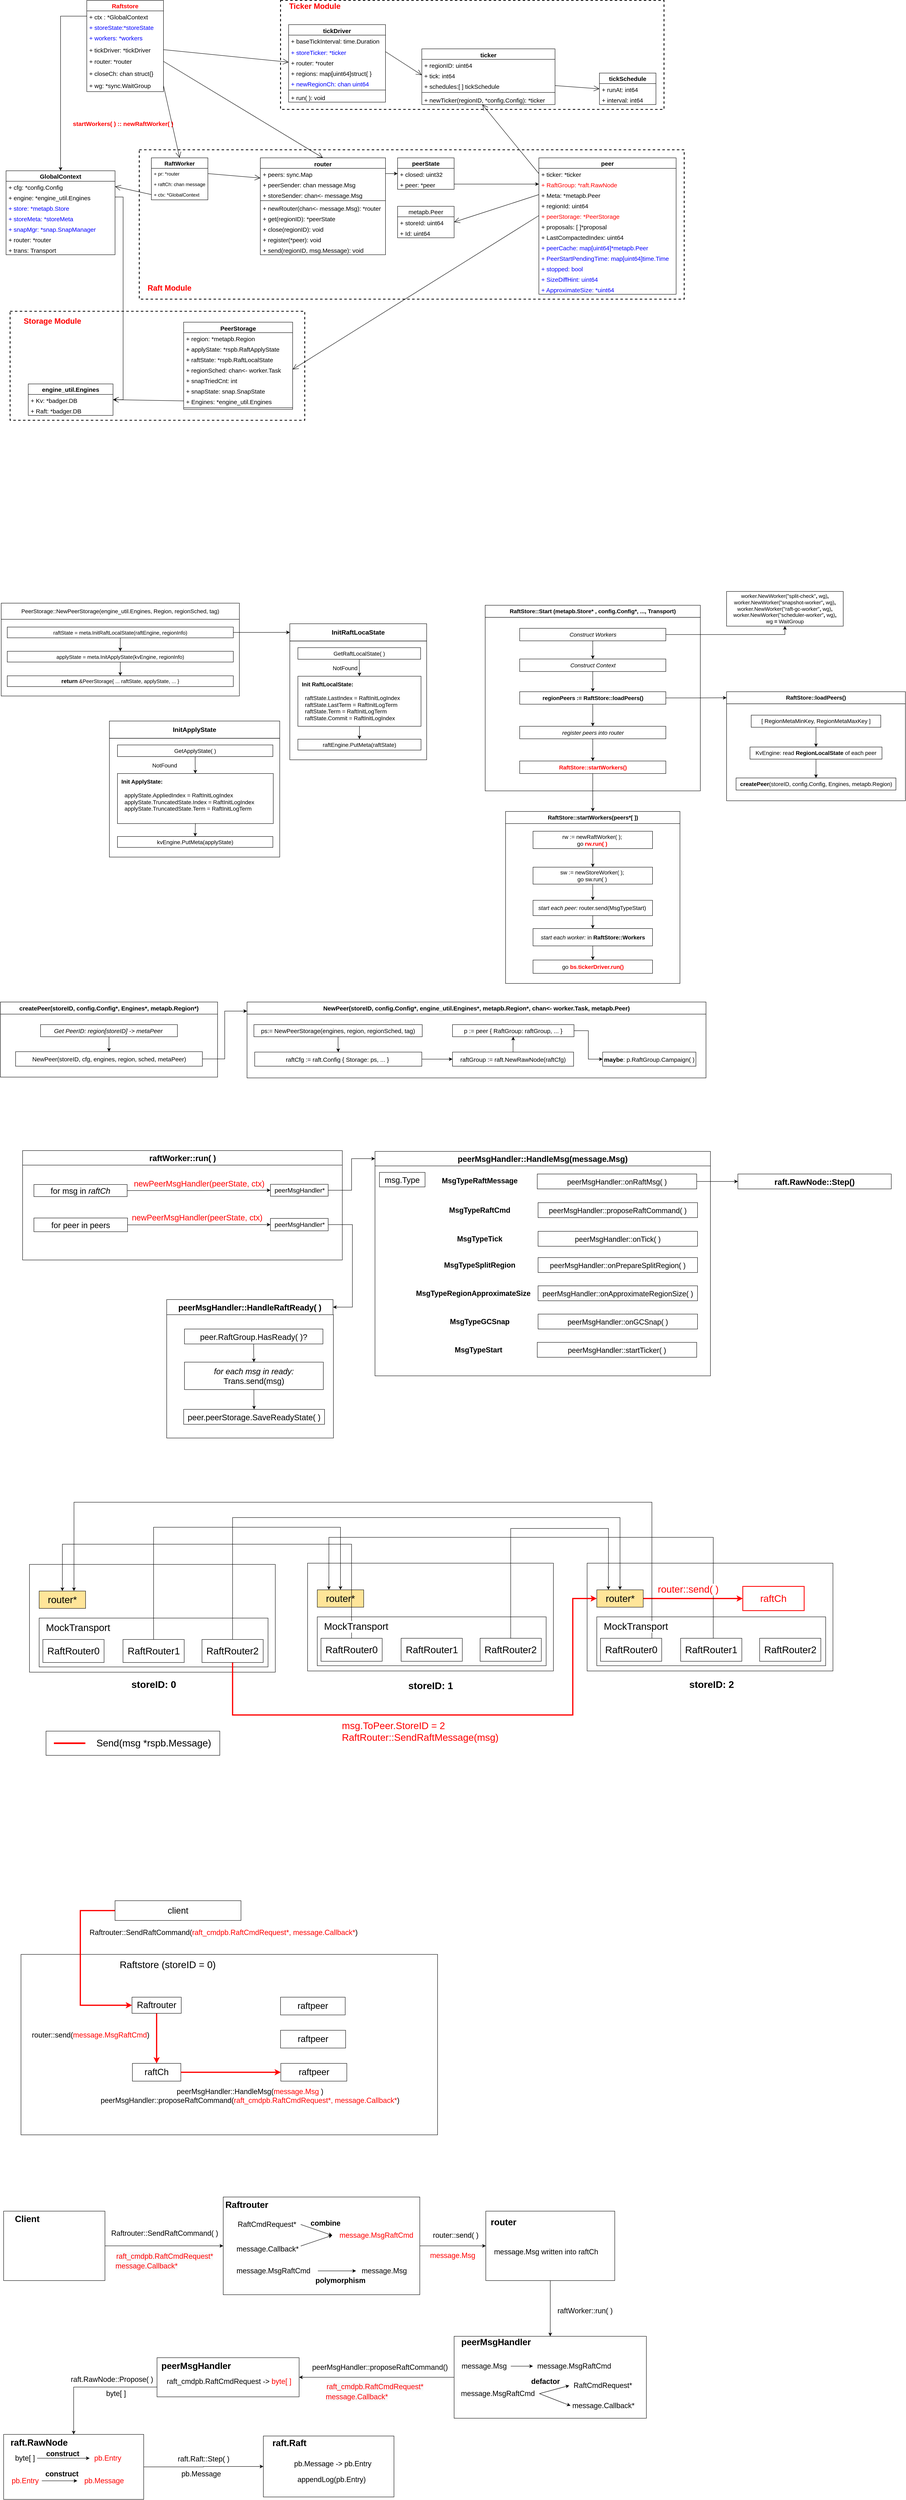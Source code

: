 <mxfile version="20.1.1" type="github">
  <diagram id="tBIzFtv9pFjkW5kWRdbj" name="Page-1">
    <mxGraphModel dx="2037" dy="-820" grid="0" gridSize="9" guides="1" tooltips="1" connect="1" arrows="1" fold="1" page="1" pageScale="1" pageWidth="1200" pageHeight="1920" background="#FFFFFF" math="0" shadow="0">
      <root>
        <mxCell id="0" />
        <mxCell id="1" parent="0" />
        <mxCell id="D-rIPL_294MoTh9g5Jy0-158" value="" style="rounded=0;whiteSpace=wrap;html=1;labelBackgroundColor=#FFFFFF;fontFamily=Helvetica;fontSize=24;fontColor=#000000;strokeColor=#000000;strokeWidth=1;fillColor=#FFFFFF;" parent="1" vertex="1">
          <mxGeometry x="139" y="6737" width="430.5" height="60" as="geometry" />
        </mxCell>
        <mxCell id="D-rIPL_294MoTh9g5Jy0-112" value="" style="rounded=0;whiteSpace=wrap;html=1;labelBackgroundColor=#FFFFFF;fontFamily=Helvetica;fontSize=20;fontColor=#000000;strokeColor=default;" parent="1" vertex="1">
          <mxGeometry x="98" y="6324" width="609" height="267" as="geometry" />
        </mxCell>
        <mxCell id="JLKdtW9m7qx7ISl_pGbp-1" value="Raftstore" style="swimlane;fontStyle=1;childLayout=stackLayout;horizontal=1;startSize=26;fillColor=none;horizontalStack=0;resizeParent=1;resizeParentMax=0;resizeLast=0;collapsible=1;marginBottom=0;fontColor=#FF0000;fontSize=15;" parent="1" vertex="1">
          <mxGeometry x="240" y="2450" width="190" height="226" as="geometry" />
        </mxCell>
        <mxCell id="JLKdtW9m7qx7ISl_pGbp-2" value="+ ctx : *GlobalContext" style="text;strokeColor=none;fillColor=none;align=left;verticalAlign=top;spacingLeft=4;spacingRight=4;overflow=hidden;rotatable=0;points=[[0,0.5],[1,0.5]];portConstraint=eastwest;fontSize=15;" parent="JLKdtW9m7qx7ISl_pGbp-1" vertex="1">
          <mxGeometry y="26" width="190" height="26" as="geometry" />
        </mxCell>
        <mxCell id="JLKdtW9m7qx7ISl_pGbp-3" value="+ storeState:*storeState" style="text;strokeColor=none;fillColor=none;align=left;verticalAlign=top;spacingLeft=4;spacingRight=4;overflow=hidden;rotatable=0;points=[[0,0.5],[1,0.5]];portConstraint=eastwest;fontColor=#0000FF;fontSize=15;" parent="JLKdtW9m7qx7ISl_pGbp-1" vertex="1">
          <mxGeometry y="52" width="190" height="26" as="geometry" />
        </mxCell>
        <mxCell id="JLKdtW9m7qx7ISl_pGbp-4" value="+ workers: *workers" style="text;strokeColor=none;fillColor=none;align=left;verticalAlign=top;spacingLeft=4;spacingRight=4;overflow=hidden;rotatable=0;points=[[0,0.5],[1,0.5]];portConstraint=eastwest;fontColor=#0000FF;fontSize=15;" parent="JLKdtW9m7qx7ISl_pGbp-1" vertex="1">
          <mxGeometry y="78" width="190" height="30" as="geometry" />
        </mxCell>
        <mxCell id="JLKdtW9m7qx7ISl_pGbp-5" value="+ tickDriver: *tickDriver" style="text;strokeColor=none;fillColor=none;align=left;verticalAlign=top;spacingLeft=4;spacingRight=4;overflow=hidden;rotatable=0;points=[[0,0.5],[1,0.5]];portConstraint=eastwest;fontSize=15;" parent="JLKdtW9m7qx7ISl_pGbp-1" vertex="1">
          <mxGeometry y="108" width="190" height="28" as="geometry" />
        </mxCell>
        <mxCell id="JLKdtW9m7qx7ISl_pGbp-6" value="+ router: *router" style="text;strokeColor=none;fillColor=none;align=left;verticalAlign=top;spacingLeft=4;spacingRight=4;overflow=hidden;rotatable=0;points=[[0,0.5],[1,0.5]];portConstraint=eastwest;fontSize=15;" parent="JLKdtW9m7qx7ISl_pGbp-1" vertex="1">
          <mxGeometry y="136" width="190" height="30" as="geometry" />
        </mxCell>
        <mxCell id="JLKdtW9m7qx7ISl_pGbp-7" value="+ closeCh: chan struct{}" style="text;strokeColor=none;fillColor=none;align=left;verticalAlign=top;spacingLeft=4;spacingRight=4;overflow=hidden;rotatable=0;points=[[0,0.5],[1,0.5]];portConstraint=eastwest;fontSize=15;" parent="JLKdtW9m7qx7ISl_pGbp-1" vertex="1">
          <mxGeometry y="166" width="190" height="30" as="geometry" />
        </mxCell>
        <mxCell id="JLKdtW9m7qx7ISl_pGbp-8" value="+ wg: *sync.WaitGroup" style="text;strokeColor=none;fillColor=none;align=left;verticalAlign=top;spacingLeft=4;spacingRight=4;overflow=hidden;rotatable=0;points=[[0,0.5],[1,0.5]];portConstraint=eastwest;fontSize=15;" parent="JLKdtW9m7qx7ISl_pGbp-1" vertex="1">
          <mxGeometry y="196" width="190" height="30" as="geometry" />
        </mxCell>
        <mxCell id="JLKdtW9m7qx7ISl_pGbp-9" value="router" style="swimlane;fontStyle=1;align=center;verticalAlign=top;childLayout=stackLayout;horizontal=1;startSize=26;horizontalStack=0;resizeParent=1;resizeParentMax=0;resizeLast=0;collapsible=1;marginBottom=0;fontSize=15;" parent="1" vertex="1">
          <mxGeometry x="670" y="2840" width="310" height="240" as="geometry" />
        </mxCell>
        <mxCell id="JLKdtW9m7qx7ISl_pGbp-10" value="+ peers: sync.Map" style="text;strokeColor=none;fillColor=none;align=left;verticalAlign=top;spacingLeft=4;spacingRight=4;overflow=hidden;rotatable=0;points=[[0,0.5],[1,0.5]];portConstraint=eastwest;fontSize=15;" parent="JLKdtW9m7qx7ISl_pGbp-9" vertex="1">
          <mxGeometry y="26" width="310" height="26" as="geometry" />
        </mxCell>
        <mxCell id="JLKdtW9m7qx7ISl_pGbp-11" value="+ peerSender: chan message.Msg" style="text;strokeColor=none;fillColor=none;align=left;verticalAlign=top;spacingLeft=4;spacingRight=4;overflow=hidden;rotatable=0;points=[[0,0.5],[1,0.5]];portConstraint=eastwest;fontSize=15;" parent="JLKdtW9m7qx7ISl_pGbp-9" vertex="1">
          <mxGeometry y="52" width="310" height="26" as="geometry" />
        </mxCell>
        <mxCell id="JLKdtW9m7qx7ISl_pGbp-12" value="+ storeSender: chan&lt;- message.Msg" style="text;strokeColor=none;fillColor=none;align=left;verticalAlign=top;spacingLeft=4;spacingRight=4;overflow=hidden;rotatable=0;points=[[0,0.5],[1,0.5]];portConstraint=eastwest;fontSize=15;" parent="JLKdtW9m7qx7ISl_pGbp-9" vertex="1">
          <mxGeometry y="78" width="310" height="24" as="geometry" />
        </mxCell>
        <mxCell id="JLKdtW9m7qx7ISl_pGbp-13" value="" style="line;strokeWidth=1;fillColor=none;align=left;verticalAlign=middle;spacingTop=-1;spacingLeft=3;spacingRight=3;rotatable=0;labelPosition=right;points=[];portConstraint=eastwest;fontSize=15;" parent="JLKdtW9m7qx7ISl_pGbp-9" vertex="1">
          <mxGeometry y="102" width="310" height="8" as="geometry" />
        </mxCell>
        <mxCell id="JLKdtW9m7qx7ISl_pGbp-14" value="+ newRouter(chan&lt;- message.Msg): *router" style="text;strokeColor=none;fillColor=none;align=left;verticalAlign=top;spacingLeft=4;spacingRight=4;overflow=hidden;rotatable=0;points=[[0,0.5],[1,0.5]];portConstraint=eastwest;fontSize=15;" parent="JLKdtW9m7qx7ISl_pGbp-9" vertex="1">
          <mxGeometry y="110" width="310" height="26" as="geometry" />
        </mxCell>
        <mxCell id="JLKdtW9m7qx7ISl_pGbp-15" value="+ get(regionID): *peerState" style="text;strokeColor=none;fillColor=none;align=left;verticalAlign=top;spacingLeft=4;spacingRight=4;overflow=hidden;rotatable=0;points=[[0,0.5],[1,0.5]];portConstraint=eastwest;fontSize=15;" parent="JLKdtW9m7qx7ISl_pGbp-9" vertex="1">
          <mxGeometry y="136" width="310" height="26" as="geometry" />
        </mxCell>
        <mxCell id="JLKdtW9m7qx7ISl_pGbp-16" value="+ close(regionID): void" style="text;strokeColor=none;fillColor=none;align=left;verticalAlign=top;spacingLeft=4;spacingRight=4;overflow=hidden;rotatable=0;points=[[0,0.5],[1,0.5]];portConstraint=eastwest;fontSize=15;" parent="JLKdtW9m7qx7ISl_pGbp-9" vertex="1">
          <mxGeometry y="162" width="310" height="26" as="geometry" />
        </mxCell>
        <mxCell id="JLKdtW9m7qx7ISl_pGbp-17" value="+ register(*peer): void" style="text;strokeColor=none;fillColor=none;align=left;verticalAlign=top;spacingLeft=4;spacingRight=4;overflow=hidden;rotatable=0;points=[[0,0.5],[1,0.5]];portConstraint=eastwest;fontSize=15;" parent="JLKdtW9m7qx7ISl_pGbp-9" vertex="1">
          <mxGeometry y="188" width="310" height="26" as="geometry" />
        </mxCell>
        <mxCell id="JLKdtW9m7qx7ISl_pGbp-18" value="+ send(regionID, msg.Message): void" style="text;strokeColor=none;fillColor=none;align=left;verticalAlign=top;spacingLeft=4;spacingRight=4;overflow=hidden;rotatable=0;points=[[0,0.5],[1,0.5]];portConstraint=eastwest;fontSize=15;" parent="JLKdtW9m7qx7ISl_pGbp-9" vertex="1">
          <mxGeometry y="214" width="310" height="26" as="geometry" />
        </mxCell>
        <mxCell id="JLKdtW9m7qx7ISl_pGbp-19" value="GlobalContext" style="swimlane;fontStyle=1;childLayout=stackLayout;horizontal=1;startSize=26;fillColor=none;horizontalStack=0;resizeParent=1;resizeParentMax=0;resizeLast=0;collapsible=1;marginBottom=0;fontSize=15;" parent="1" vertex="1">
          <mxGeometry x="40" y="2872" width="270" height="208" as="geometry" />
        </mxCell>
        <mxCell id="JLKdtW9m7qx7ISl_pGbp-20" value="+ cfg: *config.Config" style="text;strokeColor=none;fillColor=none;align=left;verticalAlign=top;spacingLeft=4;spacingRight=4;overflow=hidden;rotatable=0;points=[[0,0.5],[1,0.5]];portConstraint=eastwest;fontSize=15;" parent="JLKdtW9m7qx7ISl_pGbp-19" vertex="1">
          <mxGeometry y="26" width="270" height="26" as="geometry" />
        </mxCell>
        <mxCell id="JLKdtW9m7qx7ISl_pGbp-21" value="+ engine: *engine_util.Engines" style="text;strokeColor=none;fillColor=none;align=left;verticalAlign=top;spacingLeft=4;spacingRight=4;overflow=hidden;rotatable=0;points=[[0,0.5],[1,0.5]];portConstraint=eastwest;fontSize=15;" parent="JLKdtW9m7qx7ISl_pGbp-19" vertex="1">
          <mxGeometry y="52" width="270" height="26" as="geometry" />
        </mxCell>
        <mxCell id="JLKdtW9m7qx7ISl_pGbp-22" value="+ store: *metapb.Store" style="text;strokeColor=none;fillColor=none;align=left;verticalAlign=top;spacingLeft=4;spacingRight=4;overflow=hidden;rotatable=0;points=[[0,0.5],[1,0.5]];portConstraint=eastwest;fontColor=#0000FF;fontSize=15;" parent="JLKdtW9m7qx7ISl_pGbp-19" vertex="1">
          <mxGeometry y="78" width="270" height="26" as="geometry" />
        </mxCell>
        <mxCell id="JLKdtW9m7qx7ISl_pGbp-23" value="+ storeMeta: *storeMeta" style="text;strokeColor=none;fillColor=none;align=left;verticalAlign=top;spacingLeft=4;spacingRight=4;overflow=hidden;rotatable=0;points=[[0,0.5],[1,0.5]];portConstraint=eastwest;fontColor=#0000FF;fontSize=15;" parent="JLKdtW9m7qx7ISl_pGbp-19" vertex="1">
          <mxGeometry y="104" width="270" height="26" as="geometry" />
        </mxCell>
        <mxCell id="JLKdtW9m7qx7ISl_pGbp-24" value="+ snapMgr: *snap.SnapManager" style="text;strokeColor=none;fillColor=none;align=left;verticalAlign=top;spacingLeft=4;spacingRight=4;overflow=hidden;rotatable=0;points=[[0,0.5],[1,0.5]];portConstraint=eastwest;fontColor=#0000FF;fontSize=15;" parent="JLKdtW9m7qx7ISl_pGbp-19" vertex="1">
          <mxGeometry y="130" width="270" height="26" as="geometry" />
        </mxCell>
        <mxCell id="JLKdtW9m7qx7ISl_pGbp-25" value="+ router: *router" style="text;strokeColor=none;fillColor=none;align=left;verticalAlign=top;spacingLeft=4;spacingRight=4;overflow=hidden;rotatable=0;points=[[0,0.5],[1,0.5]];portConstraint=eastwest;fontSize=15;" parent="JLKdtW9m7qx7ISl_pGbp-19" vertex="1">
          <mxGeometry y="156" width="270" height="26" as="geometry" />
        </mxCell>
        <mxCell id="JLKdtW9m7qx7ISl_pGbp-26" value="+ trans: Transport" style="text;strokeColor=none;fillColor=none;align=left;verticalAlign=top;spacingLeft=4;spacingRight=4;overflow=hidden;rotatable=0;points=[[0,0.5],[1,0.5]];portConstraint=eastwest;fontSize=15;" parent="JLKdtW9m7qx7ISl_pGbp-19" vertex="1">
          <mxGeometry y="182" width="270" height="26" as="geometry" />
        </mxCell>
        <mxCell id="JLKdtW9m7qx7ISl_pGbp-27" style="edgeStyle=orthogonalEdgeStyle;rounded=0;orthogonalLoop=1;jettySize=auto;html=1;entryX=0.5;entryY=0;entryDx=0;entryDy=0;fontSize=15;" parent="1" source="JLKdtW9m7qx7ISl_pGbp-2" target="JLKdtW9m7qx7ISl_pGbp-19" edge="1">
          <mxGeometry relative="1" as="geometry" />
        </mxCell>
        <mxCell id="JLKdtW9m7qx7ISl_pGbp-28" value="peerState" style="swimlane;fontStyle=1;childLayout=stackLayout;horizontal=1;startSize=26;fillColor=none;horizontalStack=0;resizeParent=1;resizeParentMax=0;resizeLast=0;collapsible=1;marginBottom=0;fontColor=#000000;fontSize=15;" parent="1" vertex="1">
          <mxGeometry x="1010" y="2840" width="140" height="78" as="geometry" />
        </mxCell>
        <mxCell id="JLKdtW9m7qx7ISl_pGbp-29" value="+ closed: uint32" style="text;strokeColor=none;fillColor=none;align=left;verticalAlign=top;spacingLeft=4;spacingRight=4;overflow=hidden;rotatable=0;points=[[0,0.5],[1,0.5]];portConstraint=eastwest;fontColor=#000000;fontSize=15;" parent="JLKdtW9m7qx7ISl_pGbp-28" vertex="1">
          <mxGeometry y="26" width="140" height="26" as="geometry" />
        </mxCell>
        <mxCell id="JLKdtW9m7qx7ISl_pGbp-30" value="+ peer: *peer" style="text;strokeColor=none;fillColor=none;align=left;verticalAlign=top;spacingLeft=4;spacingRight=4;overflow=hidden;rotatable=0;points=[[0,0.5],[1,0.5]];portConstraint=eastwest;fontColor=#000000;fontSize=15;" parent="JLKdtW9m7qx7ISl_pGbp-28" vertex="1">
          <mxGeometry y="52" width="140" height="26" as="geometry" />
        </mxCell>
        <mxCell id="JLKdtW9m7qx7ISl_pGbp-31" style="edgeStyle=orthogonalEdgeStyle;rounded=0;orthogonalLoop=1;jettySize=auto;html=1;entryX=0;entryY=0.5;entryDx=0;entryDy=0;fontColor=#000000;fontSize=15;" parent="1" source="JLKdtW9m7qx7ISl_pGbp-10" target="JLKdtW9m7qx7ISl_pGbp-29" edge="1">
          <mxGeometry relative="1" as="geometry" />
        </mxCell>
        <mxCell id="JLKdtW9m7qx7ISl_pGbp-32" value="peer" style="swimlane;fontStyle=1;childLayout=stackLayout;horizontal=1;startSize=26;fillColor=none;horizontalStack=0;resizeParent=1;resizeParentMax=0;resizeLast=0;collapsible=1;marginBottom=0;fontColor=#000000;fontSize=15;" parent="1" vertex="1">
          <mxGeometry x="1360" y="2840" width="340" height="338" as="geometry" />
        </mxCell>
        <mxCell id="JLKdtW9m7qx7ISl_pGbp-33" value="+ ticker: *ticker" style="text;strokeColor=none;fillColor=none;align=left;verticalAlign=top;spacingLeft=4;spacingRight=4;overflow=hidden;rotatable=0;points=[[0,0.5],[1,0.5]];portConstraint=eastwest;fontColor=#000000;fontSize=15;" parent="JLKdtW9m7qx7ISl_pGbp-32" vertex="1">
          <mxGeometry y="26" width="340" height="26" as="geometry" />
        </mxCell>
        <mxCell id="JLKdtW9m7qx7ISl_pGbp-34" value="+ RaftGroup: *raft.RawNode" style="text;strokeColor=none;fillColor=none;align=left;verticalAlign=top;spacingLeft=4;spacingRight=4;overflow=hidden;rotatable=0;points=[[0,0.5],[1,0.5]];portConstraint=eastwest;fontColor=#FF0000;fontSize=15;" parent="JLKdtW9m7qx7ISl_pGbp-32" vertex="1">
          <mxGeometry y="52" width="340" height="26" as="geometry" />
        </mxCell>
        <mxCell id="JLKdtW9m7qx7ISl_pGbp-35" value="+ Meta: *metapb.Peer" style="text;strokeColor=none;fillColor=none;align=left;verticalAlign=top;spacingLeft=4;spacingRight=4;overflow=hidden;rotatable=0;points=[[0,0.5],[1,0.5]];portConstraint=eastwest;fontColor=#000000;fontSize=15;" parent="JLKdtW9m7qx7ISl_pGbp-32" vertex="1">
          <mxGeometry y="78" width="340" height="26" as="geometry" />
        </mxCell>
        <mxCell id="JLKdtW9m7qx7ISl_pGbp-36" value="+ regionId: uint64" style="text;strokeColor=none;fillColor=none;align=left;verticalAlign=top;spacingLeft=4;spacingRight=4;overflow=hidden;rotatable=0;points=[[0,0.5],[1,0.5]];portConstraint=eastwest;fontColor=#000000;fontSize=15;" parent="JLKdtW9m7qx7ISl_pGbp-32" vertex="1">
          <mxGeometry y="104" width="340" height="26" as="geometry" />
        </mxCell>
        <mxCell id="JLKdtW9m7qx7ISl_pGbp-37" value="+ peerStorage: *PeerStorage" style="text;strokeColor=none;fillColor=none;align=left;verticalAlign=top;spacingLeft=4;spacingRight=4;overflow=hidden;rotatable=0;points=[[0,0.5],[1,0.5]];portConstraint=eastwest;fontColor=#FF0000;fontSize=15;" parent="JLKdtW9m7qx7ISl_pGbp-32" vertex="1">
          <mxGeometry y="130" width="340" height="26" as="geometry" />
        </mxCell>
        <mxCell id="JLKdtW9m7qx7ISl_pGbp-38" value="+ proposals: [ ]*proposal" style="text;strokeColor=none;fillColor=none;align=left;verticalAlign=top;spacingLeft=4;spacingRight=4;overflow=hidden;rotatable=0;points=[[0,0.5],[1,0.5]];portConstraint=eastwest;fontColor=#000000;fontSize=15;" parent="JLKdtW9m7qx7ISl_pGbp-32" vertex="1">
          <mxGeometry y="156" width="340" height="26" as="geometry" />
        </mxCell>
        <mxCell id="JLKdtW9m7qx7ISl_pGbp-39" value="+ LastCompactedIndex: uint64" style="text;strokeColor=none;fillColor=none;align=left;verticalAlign=top;spacingLeft=4;spacingRight=4;overflow=hidden;rotatable=0;points=[[0,0.5],[1,0.5]];portConstraint=eastwest;fontColor=#000000;fontSize=15;" parent="JLKdtW9m7qx7ISl_pGbp-32" vertex="1">
          <mxGeometry y="182" width="340" height="26" as="geometry" />
        </mxCell>
        <mxCell id="JLKdtW9m7qx7ISl_pGbp-40" value="+ peerCache: map[uint64]*metapb.Peer" style="text;strokeColor=none;fillColor=none;align=left;verticalAlign=top;spacingLeft=4;spacingRight=4;overflow=hidden;rotatable=0;points=[[0,0.5],[1,0.5]];portConstraint=eastwest;fontColor=#0000FF;fontSize=15;" parent="JLKdtW9m7qx7ISl_pGbp-32" vertex="1">
          <mxGeometry y="208" width="340" height="26" as="geometry" />
        </mxCell>
        <mxCell id="JLKdtW9m7qx7ISl_pGbp-41" value="+ PeerStartPendingTime: map[uint64]time.Time" style="text;strokeColor=none;fillColor=none;align=left;verticalAlign=top;spacingLeft=4;spacingRight=4;overflow=hidden;rotatable=0;points=[[0,0.5],[1,0.5]];portConstraint=eastwest;fontColor=#0000FF;fontSize=15;" parent="JLKdtW9m7qx7ISl_pGbp-32" vertex="1">
          <mxGeometry y="234" width="340" height="26" as="geometry" />
        </mxCell>
        <mxCell id="JLKdtW9m7qx7ISl_pGbp-42" value="+ stopped: bool" style="text;strokeColor=none;fillColor=none;align=left;verticalAlign=top;spacingLeft=4;spacingRight=4;overflow=hidden;rotatable=0;points=[[0,0.5],[1,0.5]];portConstraint=eastwest;fontColor=#0000FF;fontSize=15;" parent="JLKdtW9m7qx7ISl_pGbp-32" vertex="1">
          <mxGeometry y="260" width="340" height="26" as="geometry" />
        </mxCell>
        <mxCell id="JLKdtW9m7qx7ISl_pGbp-43" value="+ SizeDiffHint: uint64" style="text;strokeColor=none;fillColor=none;align=left;verticalAlign=top;spacingLeft=4;spacingRight=4;overflow=hidden;rotatable=0;points=[[0,0.5],[1,0.5]];portConstraint=eastwest;fontColor=#0000FF;fontSize=15;" parent="JLKdtW9m7qx7ISl_pGbp-32" vertex="1">
          <mxGeometry y="286" width="340" height="26" as="geometry" />
        </mxCell>
        <mxCell id="JLKdtW9m7qx7ISl_pGbp-44" value="+ ApproximateSize: *uint64" style="text;strokeColor=none;fillColor=none;align=left;verticalAlign=top;spacingLeft=4;spacingRight=4;overflow=hidden;rotatable=0;points=[[0,0.5],[1,0.5]];portConstraint=eastwest;fontColor=#0000FF;fontSize=15;" parent="JLKdtW9m7qx7ISl_pGbp-32" vertex="1">
          <mxGeometry y="312" width="340" height="26" as="geometry" />
        </mxCell>
        <mxCell id="JLKdtW9m7qx7ISl_pGbp-45" style="edgeStyle=orthogonalEdgeStyle;rounded=0;orthogonalLoop=1;jettySize=auto;html=1;entryX=0;entryY=0.5;entryDx=0;entryDy=0;fontColor=#000000;fontSize=15;exitX=1;exitY=0.5;exitDx=0;exitDy=0;" parent="1" source="JLKdtW9m7qx7ISl_pGbp-30" target="JLKdtW9m7qx7ISl_pGbp-34" edge="1">
          <mxGeometry relative="1" as="geometry">
            <mxPoint x="1220" y="2905" as="sourcePoint" />
          </mxGeometry>
        </mxCell>
        <mxCell id="JLKdtW9m7qx7ISl_pGbp-46" value="metapb.Peer" style="swimlane;fontStyle=0;childLayout=stackLayout;horizontal=1;startSize=26;fillColor=none;horizontalStack=0;resizeParent=1;resizeParentMax=0;resizeLast=0;collapsible=1;marginBottom=0;fontSize=15;fontColor=#000000;strokeColor=default;" parent="1" vertex="1">
          <mxGeometry x="1010" y="2960" width="140" height="78" as="geometry" />
        </mxCell>
        <mxCell id="JLKdtW9m7qx7ISl_pGbp-47" value="+ storeId: uint64" style="text;strokeColor=none;fillColor=none;align=left;verticalAlign=top;spacingLeft=4;spacingRight=4;overflow=hidden;rotatable=0;points=[[0,0.5],[1,0.5]];portConstraint=eastwest;fontSize=15;fontColor=#000000;" parent="JLKdtW9m7qx7ISl_pGbp-46" vertex="1">
          <mxGeometry y="26" width="140" height="26" as="geometry" />
        </mxCell>
        <mxCell id="JLKdtW9m7qx7ISl_pGbp-48" value="+ Id: uint64" style="text;strokeColor=none;fillColor=none;align=left;verticalAlign=top;spacingLeft=4;spacingRight=4;overflow=hidden;rotatable=0;points=[[0,0.5],[1,0.5]];portConstraint=eastwest;fontSize=15;fontColor=#000000;" parent="JLKdtW9m7qx7ISl_pGbp-46" vertex="1">
          <mxGeometry y="52" width="140" height="26" as="geometry" />
        </mxCell>
        <mxCell id="JLKdtW9m7qx7ISl_pGbp-49" value="ticker" style="swimlane;fontStyle=1;align=center;verticalAlign=top;childLayout=stackLayout;horizontal=1;startSize=26;horizontalStack=0;resizeParent=1;resizeParentMax=0;resizeLast=0;collapsible=1;marginBottom=0;fontSize=15;fontColor=#000000;strokeColor=default;fillColor=none;gradientColor=#ffffff;" parent="1" vertex="1">
          <mxGeometry x="1070" y="2570" width="330" height="138" as="geometry" />
        </mxCell>
        <mxCell id="JLKdtW9m7qx7ISl_pGbp-50" value="+ regionID: uint64" style="text;strokeColor=none;fillColor=none;align=left;verticalAlign=top;spacingLeft=4;spacingRight=4;overflow=hidden;rotatable=0;points=[[0,0.5],[1,0.5]];portConstraint=eastwest;fontSize=15;fontColor=#000000;" parent="JLKdtW9m7qx7ISl_pGbp-49" vertex="1">
          <mxGeometry y="26" width="330" height="26" as="geometry" />
        </mxCell>
        <mxCell id="JLKdtW9m7qx7ISl_pGbp-51" value="+ tick: int64" style="text;strokeColor=none;fillColor=none;align=left;verticalAlign=top;spacingLeft=4;spacingRight=4;overflow=hidden;rotatable=0;points=[[0,0.5],[1,0.5]];portConstraint=eastwest;fontSize=15;fontColor=#000000;" parent="JLKdtW9m7qx7ISl_pGbp-49" vertex="1">
          <mxGeometry y="52" width="330" height="26" as="geometry" />
        </mxCell>
        <mxCell id="JLKdtW9m7qx7ISl_pGbp-52" value="+ schedules:[ ] tickSchedule" style="text;strokeColor=none;fillColor=none;align=left;verticalAlign=top;spacingLeft=4;spacingRight=4;overflow=hidden;rotatable=0;points=[[0,0.5],[1,0.5]];portConstraint=eastwest;fontSize=15;fontColor=#000000;" parent="JLKdtW9m7qx7ISl_pGbp-49" vertex="1">
          <mxGeometry y="78" width="330" height="26" as="geometry" />
        </mxCell>
        <mxCell id="JLKdtW9m7qx7ISl_pGbp-53" value="" style="line;strokeWidth=1;fillColor=none;align=left;verticalAlign=middle;spacingTop=-1;spacingLeft=3;spacingRight=3;rotatable=0;labelPosition=right;points=[];portConstraint=eastwest;fontSize=15;fontColor=#000000;" parent="JLKdtW9m7qx7ISl_pGbp-49" vertex="1">
          <mxGeometry y="104" width="330" height="8" as="geometry" />
        </mxCell>
        <mxCell id="JLKdtW9m7qx7ISl_pGbp-54" value="+ newTicker(regionID, *config.Config): *ticker" style="text;strokeColor=none;fillColor=none;align=left;verticalAlign=top;spacingLeft=4;spacingRight=4;overflow=hidden;rotatable=0;points=[[0,0.5],[1,0.5]];portConstraint=eastwest;fontSize=15;fontColor=#000000;" parent="JLKdtW9m7qx7ISl_pGbp-49" vertex="1">
          <mxGeometry y="112" width="330" height="26" as="geometry" />
        </mxCell>
        <mxCell id="JLKdtW9m7qx7ISl_pGbp-55" value="tickSchedule" style="swimlane;fontStyle=1;childLayout=stackLayout;horizontal=1;startSize=26;fillColor=none;horizontalStack=0;resizeParent=1;resizeParentMax=0;resizeLast=0;collapsible=1;marginBottom=0;fontSize=15;fontColor=#000000;strokeColor=default;" parent="1" vertex="1">
          <mxGeometry x="1510" y="2630" width="140" height="78" as="geometry" />
        </mxCell>
        <mxCell id="JLKdtW9m7qx7ISl_pGbp-56" value="+ runAt: int64" style="text;strokeColor=none;fillColor=none;align=left;verticalAlign=top;spacingLeft=4;spacingRight=4;overflow=hidden;rotatable=0;points=[[0,0.5],[1,0.5]];portConstraint=eastwest;fontSize=15;fontColor=#000000;" parent="JLKdtW9m7qx7ISl_pGbp-55" vertex="1">
          <mxGeometry y="26" width="140" height="26" as="geometry" />
        </mxCell>
        <mxCell id="JLKdtW9m7qx7ISl_pGbp-57" value="+ interval: int64" style="text;strokeColor=none;fillColor=none;align=left;verticalAlign=top;spacingLeft=4;spacingRight=4;overflow=hidden;rotatable=0;points=[[0,0.5],[1,0.5]];portConstraint=eastwest;fontSize=15;fontColor=#000000;" parent="JLKdtW9m7qx7ISl_pGbp-55" vertex="1">
          <mxGeometry y="52" width="140" height="26" as="geometry" />
        </mxCell>
        <mxCell id="JLKdtW9m7qx7ISl_pGbp-58" value="tickDriver" style="swimlane;fontStyle=1;align=center;verticalAlign=top;childLayout=stackLayout;horizontal=1;startSize=26;horizontalStack=0;resizeParent=1;resizeParentMax=0;resizeLast=0;collapsible=1;marginBottom=0;fontSize=15;fontColor=#000000;strokeColor=default;fillColor=none;gradientColor=#ffffff;" parent="1" vertex="1">
          <mxGeometry x="740" y="2510" width="240" height="192" as="geometry" />
        </mxCell>
        <mxCell id="JLKdtW9m7qx7ISl_pGbp-59" value="+ baseTickInterval: time.Duration" style="text;strokeColor=none;fillColor=none;align=left;verticalAlign=top;spacingLeft=4;spacingRight=4;overflow=hidden;rotatable=0;points=[[0,0.5],[1,0.5]];portConstraint=eastwest;fontSize=15;fontColor=#000000;" parent="JLKdtW9m7qx7ISl_pGbp-58" vertex="1">
          <mxGeometry y="26" width="240" height="28" as="geometry" />
        </mxCell>
        <mxCell id="JLKdtW9m7qx7ISl_pGbp-60" value="+ storeTicker: *ticker" style="text;strokeColor=none;fillColor=none;align=left;verticalAlign=top;spacingLeft=4;spacingRight=4;overflow=hidden;rotatable=0;points=[[0,0.5],[1,0.5]];portConstraint=eastwest;fontSize=15;fontColor=#0000FF;" parent="JLKdtW9m7qx7ISl_pGbp-58" vertex="1">
          <mxGeometry y="54" width="240" height="26" as="geometry" />
        </mxCell>
        <mxCell id="JLKdtW9m7qx7ISl_pGbp-61" value="+ router: *router" style="text;strokeColor=none;fillColor=none;align=left;verticalAlign=top;spacingLeft=4;spacingRight=4;overflow=hidden;rotatable=0;points=[[0,0.5],[1,0.5]];portConstraint=eastwest;fontSize=15;fontColor=#000000;" parent="JLKdtW9m7qx7ISl_pGbp-58" vertex="1">
          <mxGeometry y="80" width="240" height="26" as="geometry" />
        </mxCell>
        <mxCell id="JLKdtW9m7qx7ISl_pGbp-62" value="+ regions: map[uint64]struct{ }" style="text;strokeColor=none;fillColor=none;align=left;verticalAlign=top;spacingLeft=4;spacingRight=4;overflow=hidden;rotatable=0;points=[[0,0.5],[1,0.5]];portConstraint=eastwest;fontSize=15;fontColor=#000000;" parent="JLKdtW9m7qx7ISl_pGbp-58" vertex="1">
          <mxGeometry y="106" width="240" height="26" as="geometry" />
        </mxCell>
        <mxCell id="JLKdtW9m7qx7ISl_pGbp-63" value="+ newRegionCh: chan uint64" style="text;strokeColor=none;fillColor=none;align=left;verticalAlign=top;spacingLeft=4;spacingRight=4;overflow=hidden;rotatable=0;points=[[0,0.5],[1,0.5]];portConstraint=eastwest;fontSize=15;fontColor=#0000FF;" parent="JLKdtW9m7qx7ISl_pGbp-58" vertex="1">
          <mxGeometry y="132" width="240" height="26" as="geometry" />
        </mxCell>
        <mxCell id="JLKdtW9m7qx7ISl_pGbp-64" value="" style="line;strokeWidth=1;fillColor=none;align=left;verticalAlign=middle;spacingTop=-1;spacingLeft=3;spacingRight=3;rotatable=0;labelPosition=right;points=[];portConstraint=eastwest;fontSize=15;fontColor=#000000;" parent="JLKdtW9m7qx7ISl_pGbp-58" vertex="1">
          <mxGeometry y="158" width="240" height="8" as="geometry" />
        </mxCell>
        <mxCell id="JLKdtW9m7qx7ISl_pGbp-65" value="+ run( ): void" style="text;strokeColor=none;fillColor=none;align=left;verticalAlign=top;spacingLeft=4;spacingRight=4;overflow=hidden;rotatable=0;points=[[0,0.5],[1,0.5]];portConstraint=eastwest;fontSize=15;fontColor=#000000;" parent="JLKdtW9m7qx7ISl_pGbp-58" vertex="1">
          <mxGeometry y="166" width="240" height="26" as="geometry" />
        </mxCell>
        <mxCell id="JLKdtW9m7qx7ISl_pGbp-66" value="PeerStorage" style="swimlane;fontStyle=1;align=center;verticalAlign=top;childLayout=stackLayout;horizontal=1;startSize=26;horizontalStack=0;resizeParent=1;resizeParentMax=0;resizeLast=0;collapsible=1;marginBottom=0;fontSize=15;fontColor=#000000;strokeColor=default;fillColor=none;gradientColor=#ffffff;" parent="1" vertex="1">
          <mxGeometry x="480" y="3247" width="270" height="216" as="geometry" />
        </mxCell>
        <mxCell id="JLKdtW9m7qx7ISl_pGbp-67" value="+ region: *metapb.Region" style="text;strokeColor=none;fillColor=none;align=left;verticalAlign=top;spacingLeft=4;spacingRight=4;overflow=hidden;rotatable=0;points=[[0,0.5],[1,0.5]];portConstraint=eastwest;fontSize=15;fontColor=#000000;" parent="JLKdtW9m7qx7ISl_pGbp-66" vertex="1">
          <mxGeometry y="26" width="270" height="26" as="geometry" />
        </mxCell>
        <mxCell id="JLKdtW9m7qx7ISl_pGbp-68" value="+ applyState: *rspb.RaftApplyState" style="text;strokeColor=none;fillColor=none;align=left;verticalAlign=top;spacingLeft=4;spacingRight=4;overflow=hidden;rotatable=0;points=[[0,0.5],[1,0.5]];portConstraint=eastwest;fontSize=15;fontColor=#000000;" parent="JLKdtW9m7qx7ISl_pGbp-66" vertex="1">
          <mxGeometry y="52" width="270" height="26" as="geometry" />
        </mxCell>
        <mxCell id="JLKdtW9m7qx7ISl_pGbp-69" value="+ raftState: *rspb.RaftLocalState" style="text;strokeColor=none;fillColor=none;align=left;verticalAlign=top;spacingLeft=4;spacingRight=4;overflow=hidden;rotatable=0;points=[[0,0.5],[1,0.5]];portConstraint=eastwest;fontSize=15;fontColor=#000000;" parent="JLKdtW9m7qx7ISl_pGbp-66" vertex="1">
          <mxGeometry y="78" width="270" height="26" as="geometry" />
        </mxCell>
        <mxCell id="JLKdtW9m7qx7ISl_pGbp-70" value="+ regionSched: chan&lt;- worker.Task" style="text;strokeColor=none;fillColor=none;align=left;verticalAlign=top;spacingLeft=4;spacingRight=4;overflow=hidden;rotatable=0;points=[[0,0.5],[1,0.5]];portConstraint=eastwest;fontSize=15;fontColor=#000000;" parent="JLKdtW9m7qx7ISl_pGbp-66" vertex="1">
          <mxGeometry y="104" width="270" height="26" as="geometry" />
        </mxCell>
        <mxCell id="JLKdtW9m7qx7ISl_pGbp-71" value="+ snapTriedCnt: int" style="text;strokeColor=none;fillColor=none;align=left;verticalAlign=top;spacingLeft=4;spacingRight=4;overflow=hidden;rotatable=0;points=[[0,0.5],[1,0.5]];portConstraint=eastwest;fontSize=15;fontColor=#000000;" parent="JLKdtW9m7qx7ISl_pGbp-66" vertex="1">
          <mxGeometry y="130" width="270" height="26" as="geometry" />
        </mxCell>
        <mxCell id="JLKdtW9m7qx7ISl_pGbp-72" value="+ snapState: snap.SnapState" style="text;strokeColor=none;fillColor=none;align=left;verticalAlign=top;spacingLeft=4;spacingRight=4;overflow=hidden;rotatable=0;points=[[0,0.5],[1,0.5]];portConstraint=eastwest;fontSize=15;fontColor=#000000;" parent="JLKdtW9m7qx7ISl_pGbp-66" vertex="1">
          <mxGeometry y="156" width="270" height="26" as="geometry" />
        </mxCell>
        <mxCell id="JLKdtW9m7qx7ISl_pGbp-73" value="+ Engines: *engine_util.Engines" style="text;strokeColor=none;fillColor=none;align=left;verticalAlign=top;spacingLeft=4;spacingRight=4;overflow=hidden;rotatable=0;points=[[0,0.5],[1,0.5]];portConstraint=eastwest;fontSize=15;fontColor=#000000;" parent="JLKdtW9m7qx7ISl_pGbp-66" vertex="1">
          <mxGeometry y="182" width="270" height="26" as="geometry" />
        </mxCell>
        <mxCell id="JLKdtW9m7qx7ISl_pGbp-74" value="" style="line;strokeWidth=1;fillColor=none;align=left;verticalAlign=middle;spacingTop=-1;spacingLeft=3;spacingRight=3;rotatable=0;labelPosition=right;points=[];portConstraint=eastwest;fontSize=15;fontColor=#000000;" parent="JLKdtW9m7qx7ISl_pGbp-66" vertex="1">
          <mxGeometry y="208" width="270" height="8" as="geometry" />
        </mxCell>
        <mxCell id="JLKdtW9m7qx7ISl_pGbp-75" value="engine_util.Engines" style="swimlane;fontStyle=1;childLayout=stackLayout;horizontal=1;startSize=26;fillColor=none;horizontalStack=0;resizeParent=1;resizeParentMax=0;resizeLast=0;collapsible=1;marginBottom=0;fontSize=15;fontColor=#000000;strokeColor=default;" parent="1" vertex="1">
          <mxGeometry x="95" y="3400" width="210" height="78" as="geometry" />
        </mxCell>
        <mxCell id="JLKdtW9m7qx7ISl_pGbp-76" value="+ Kv: *badger.DB" style="text;strokeColor=none;fillColor=none;align=left;verticalAlign=top;spacingLeft=4;spacingRight=4;overflow=hidden;rotatable=0;points=[[0,0.5],[1,0.5]];portConstraint=eastwest;fontSize=15;fontColor=#000000;" parent="JLKdtW9m7qx7ISl_pGbp-75" vertex="1">
          <mxGeometry y="26" width="210" height="26" as="geometry" />
        </mxCell>
        <mxCell id="JLKdtW9m7qx7ISl_pGbp-77" value="+ Raft: *badger.DB" style="text;strokeColor=none;fillColor=none;align=left;verticalAlign=top;spacingLeft=4;spacingRight=4;overflow=hidden;rotatable=0;points=[[0,0.5],[1,0.5]];portConstraint=eastwest;fontSize=15;fontColor=#000000;" parent="JLKdtW9m7qx7ISl_pGbp-75" vertex="1">
          <mxGeometry y="52" width="210" height="26" as="geometry" />
        </mxCell>
        <mxCell id="JLKdtW9m7qx7ISl_pGbp-78" style="edgeStyle=orthogonalEdgeStyle;rounded=0;orthogonalLoop=1;jettySize=auto;html=1;entryX=1;entryY=0.5;entryDx=0;entryDy=0;fontSize=15;fontColor=#000000;" parent="1" source="JLKdtW9m7qx7ISl_pGbp-21" target="JLKdtW9m7qx7ISl_pGbp-76" edge="1">
          <mxGeometry relative="1" as="geometry" />
        </mxCell>
        <mxCell id="JLKdtW9m7qx7ISl_pGbp-79" value="" style="endArrow=open;endFill=1;endSize=12;html=1;rounded=0;fontSize=15;fontColor=#000000;entryX=1;entryY=0.5;entryDx=0;entryDy=0;exitX=0;exitY=0.5;exitDx=0;exitDy=0;" parent="1" source="JLKdtW9m7qx7ISl_pGbp-73" target="JLKdtW9m7qx7ISl_pGbp-76" edge="1">
          <mxGeometry width="160" relative="1" as="geometry">
            <mxPoint x="790" y="2940" as="sourcePoint" />
            <mxPoint x="950" y="2940" as="targetPoint" />
          </mxGeometry>
        </mxCell>
        <mxCell id="JLKdtW9m7qx7ISl_pGbp-80" value="" style="endArrow=open;endFill=1;endSize=12;html=1;rounded=0;fontSize=15;fontColor=#000000;exitX=0;exitY=0.5;exitDx=0;exitDy=0;entryX=1;entryY=0.5;entryDx=0;entryDy=0;" parent="1" source="JLKdtW9m7qx7ISl_pGbp-37" target="JLKdtW9m7qx7ISl_pGbp-70" edge="1">
          <mxGeometry width="160" relative="1" as="geometry">
            <mxPoint x="790" y="2940" as="sourcePoint" />
            <mxPoint x="950" y="2940" as="targetPoint" />
          </mxGeometry>
        </mxCell>
        <mxCell id="JLKdtW9m7qx7ISl_pGbp-81" value="" style="endArrow=open;endFill=1;endSize=12;html=1;rounded=0;fontSize=15;fontColor=#000000;exitX=0;exitY=0.5;exitDx=0;exitDy=0;entryX=1;entryY=0.5;entryDx=0;entryDy=0;" parent="1" source="JLKdtW9m7qx7ISl_pGbp-35" target="JLKdtW9m7qx7ISl_pGbp-47" edge="1">
          <mxGeometry width="160" relative="1" as="geometry">
            <mxPoint x="1320" y="2941" as="sourcePoint" />
            <mxPoint x="1220" y="2999" as="targetPoint" />
          </mxGeometry>
        </mxCell>
        <mxCell id="JLKdtW9m7qx7ISl_pGbp-82" value="" style="endArrow=open;endFill=1;endSize=12;html=1;rounded=0;fontSize=15;fontColor=#000000;exitX=1;exitY=0.5;exitDx=0;exitDy=0;entryX=0;entryY=0.5;entryDx=0;entryDy=0;" parent="1" source="JLKdtW9m7qx7ISl_pGbp-5" target="JLKdtW9m7qx7ISl_pGbp-61" edge="1">
          <mxGeometry width="160" relative="1" as="geometry">
            <mxPoint x="1210" y="2993" as="sourcePoint" />
            <mxPoint x="995" y="3297.0" as="targetPoint" />
          </mxGeometry>
        </mxCell>
        <mxCell id="JLKdtW9m7qx7ISl_pGbp-83" value="" style="endArrow=open;endFill=1;endSize=12;html=1;rounded=0;fontSize=15;fontColor=#000000;exitX=1;exitY=0.5;exitDx=0;exitDy=0;entryX=0;entryY=0.5;entryDx=0;entryDy=0;" parent="1" source="JLKdtW9m7qx7ISl_pGbp-52" target="JLKdtW9m7qx7ISl_pGbp-56" edge="1">
          <mxGeometry width="160" relative="1" as="geometry">
            <mxPoint x="1220" y="3003" as="sourcePoint" />
            <mxPoint x="1005" y="3307.0" as="targetPoint" />
          </mxGeometry>
        </mxCell>
        <mxCell id="JLKdtW9m7qx7ISl_pGbp-84" value="" style="endArrow=open;endFill=1;endSize=12;html=1;rounded=0;fontSize=15;fontColor=#000000;exitX=1;exitY=0.5;exitDx=0;exitDy=0;entryX=0.5;entryY=0;entryDx=0;entryDy=0;" parent="1" source="JLKdtW9m7qx7ISl_pGbp-6" target="JLKdtW9m7qx7ISl_pGbp-9" edge="1">
          <mxGeometry width="160" relative="1" as="geometry">
            <mxPoint x="1230" y="3013" as="sourcePoint" />
            <mxPoint x="1015" y="3317.0" as="targetPoint" />
          </mxGeometry>
        </mxCell>
        <mxCell id="JLKdtW9m7qx7ISl_pGbp-85" value="" style="endArrow=open;endFill=1;endSize=12;html=1;rounded=0;fontSize=15;fontColor=#000000;exitX=1;exitY=0.5;exitDx=0;exitDy=0;entryX=0;entryY=0.5;entryDx=0;entryDy=0;" parent="1" source="JLKdtW9m7qx7ISl_pGbp-60" target="JLKdtW9m7qx7ISl_pGbp-51" edge="1">
          <mxGeometry width="160" relative="1" as="geometry">
            <mxPoint x="1240" y="3023" as="sourcePoint" />
            <mxPoint x="1025" y="3327.0" as="targetPoint" />
          </mxGeometry>
        </mxCell>
        <mxCell id="JLKdtW9m7qx7ISl_pGbp-86" value="" style="endArrow=open;endFill=1;endSize=12;html=1;rounded=0;fontSize=15;fontColor=#000000;exitX=0;exitY=0.5;exitDx=0;exitDy=0;entryX=0.454;entryY=0.994;entryDx=0;entryDy=0;entryPerimeter=0;" parent="1" source="JLKdtW9m7qx7ISl_pGbp-33" target="JLKdtW9m7qx7ISl_pGbp-54" edge="1">
          <mxGeometry width="160" relative="1" as="geometry">
            <mxPoint x="1250" y="3033" as="sourcePoint" />
            <mxPoint x="1035" y="3337.0" as="targetPoint" />
          </mxGeometry>
        </mxCell>
        <mxCell id="JLKdtW9m7qx7ISl_pGbp-87" value="" style="rounded=0;whiteSpace=wrap;html=1;fontSize=15;fontColor=#0000FF;strokeColor=default;fillColor=none;gradientColor=#ffffff;verticalAlign=middle;dashed=1;strokeWidth=2;" parent="1" vertex="1">
          <mxGeometry x="720" y="2450" width="950" height="270" as="geometry" />
        </mxCell>
        <mxCell id="JLKdtW9m7qx7ISl_pGbp-88" value="&lt;font color=&quot;#ff0000&quot; style=&quot;font-size: 19px;&quot;&gt;&lt;b&gt;Ticker Module&lt;/b&gt;&lt;/font&gt;" style="text;html=1;strokeColor=none;fillColor=none;align=center;verticalAlign=middle;whiteSpace=wrap;rounded=0;dashed=1;fontSize=15;fontColor=#0000FF;" parent="1" vertex="1">
          <mxGeometry x="700" y="2450" width="210" height="30" as="geometry" />
        </mxCell>
        <mxCell id="JLKdtW9m7qx7ISl_pGbp-89" value="" style="rounded=0;whiteSpace=wrap;html=1;fontSize=15;fontColor=#0000FF;strokeColor=default;fillColor=none;gradientColor=#ffffff;verticalAlign=middle;dashed=1;strokeWidth=2;" parent="1" vertex="1">
          <mxGeometry x="370" y="2820" width="1350" height="370" as="geometry" />
        </mxCell>
        <mxCell id="JLKdtW9m7qx7ISl_pGbp-90" value="&lt;font color=&quot;#ff0000&quot; style=&quot;font-size: 19px;&quot;&gt;&lt;b&gt;Raft Module&lt;/b&gt;&lt;/font&gt;" style="text;html=1;strokeColor=none;fillColor=none;align=center;verticalAlign=middle;whiteSpace=wrap;rounded=0;dashed=1;fontSize=15;fontColor=#0000FF;" parent="1" vertex="1">
          <mxGeometry x="340" y="3148" width="210" height="30" as="geometry" />
        </mxCell>
        <mxCell id="JLKdtW9m7qx7ISl_pGbp-91" value="" style="rounded=0;whiteSpace=wrap;html=1;fontSize=15;fontColor=#0000FF;strokeColor=default;fillColor=none;gradientColor=#ffffff;verticalAlign=middle;dashed=1;strokeWidth=2;" parent="1" vertex="1">
          <mxGeometry x="50" y="3220" width="730" height="270" as="geometry" />
        </mxCell>
        <mxCell id="JLKdtW9m7qx7ISl_pGbp-92" value="&lt;font color=&quot;#ff0000&quot; style=&quot;font-size: 19px;&quot;&gt;&lt;b&gt;Storage Module&lt;/b&gt;&lt;/font&gt;" style="text;html=1;strokeColor=none;fillColor=none;align=center;verticalAlign=middle;whiteSpace=wrap;rounded=0;dashed=1;fontSize=15;fontColor=#0000FF;" parent="1" vertex="1">
          <mxGeometry x="50" y="3230" width="210" height="30" as="geometry" />
        </mxCell>
        <mxCell id="JLKdtW9m7qx7ISl_pGbp-93" value="RaftWorker" style="swimlane;fontStyle=1;childLayout=stackLayout;horizontal=1;startSize=26;fillColor=none;horizontalStack=0;resizeParent=1;resizeParentMax=0;resizeLast=0;collapsible=1;marginBottom=0;fontSize=14;" parent="1" vertex="1">
          <mxGeometry x="400" y="2840" width="140" height="104" as="geometry" />
        </mxCell>
        <mxCell id="JLKdtW9m7qx7ISl_pGbp-94" value="+ pr: *router" style="text;strokeColor=none;fillColor=none;align=left;verticalAlign=top;spacingLeft=4;spacingRight=4;overflow=hidden;rotatable=0;points=[[0,0.5],[1,0.5]];portConstraint=eastwest;" parent="JLKdtW9m7qx7ISl_pGbp-93" vertex="1">
          <mxGeometry y="26" width="140" height="26" as="geometry" />
        </mxCell>
        <mxCell id="JLKdtW9m7qx7ISl_pGbp-95" value="+ raftCh: chan message.Msg" style="text;strokeColor=none;fillColor=none;align=left;verticalAlign=top;spacingLeft=4;spacingRight=4;overflow=hidden;rotatable=0;points=[[0,0.5],[1,0.5]];portConstraint=eastwest;" parent="JLKdtW9m7qx7ISl_pGbp-93" vertex="1">
          <mxGeometry y="52" width="140" height="26" as="geometry" />
        </mxCell>
        <mxCell id="JLKdtW9m7qx7ISl_pGbp-96" value="+ ctx: *GlobalContext" style="text;strokeColor=none;fillColor=none;align=left;verticalAlign=top;spacingLeft=4;spacingRight=4;overflow=hidden;rotatable=0;points=[[0,0.5],[1,0.5]];portConstraint=eastwest;" parent="JLKdtW9m7qx7ISl_pGbp-93" vertex="1">
          <mxGeometry y="78" width="140" height="26" as="geometry" />
        </mxCell>
        <mxCell id="JLKdtW9m7qx7ISl_pGbp-99" value="" style="endArrow=open;endFill=1;endSize=12;html=1;rounded=0;fontSize=15;fontColor=#000000;exitX=0;exitY=0.5;exitDx=0;exitDy=0;entryX=1;entryY=0.5;entryDx=0;entryDy=0;" parent="1" source="JLKdtW9m7qx7ISl_pGbp-96" target="JLKdtW9m7qx7ISl_pGbp-20" edge="1">
          <mxGeometry width="160" relative="1" as="geometry">
            <mxPoint x="1370" y="2993" as="sourcePoint" />
            <mxPoint x="760" y="3374" as="targetPoint" />
          </mxGeometry>
        </mxCell>
        <mxCell id="JLKdtW9m7qx7ISl_pGbp-100" value="" style="endArrow=open;endFill=1;endSize=12;html=1;rounded=0;fontSize=15;fontColor=#000000;exitX=1;exitY=0.5;exitDx=0;exitDy=0;" parent="1" source="JLKdtW9m7qx7ISl_pGbp-94" edge="1">
          <mxGeometry width="160" relative="1" as="geometry">
            <mxPoint x="520" y="3030" as="sourcePoint" />
            <mxPoint x="670" y="2890" as="targetPoint" />
          </mxGeometry>
        </mxCell>
        <mxCell id="JLKdtW9m7qx7ISl_pGbp-101" value="" style="endArrow=open;endFill=1;endSize=12;html=1;rounded=0;fontSize=14;entryX=0.5;entryY=0;entryDx=0;entryDy=0;exitX=1;exitY=0.5;exitDx=0;exitDy=0;" parent="1" source="JLKdtW9m7qx7ISl_pGbp-8" target="JLKdtW9m7qx7ISl_pGbp-93" edge="1">
          <mxGeometry width="160" relative="1" as="geometry">
            <mxPoint x="290" y="2710" as="sourcePoint" />
            <mxPoint x="870" y="2760" as="targetPoint" />
          </mxGeometry>
        </mxCell>
        <mxCell id="JLKdtW9m7qx7ISl_pGbp-102" value="&lt;font color=&quot;#ff0000&quot; style=&quot;font-size: 15px;&quot;&gt;&lt;b&gt;startWorkers( ) :: newRaftWorker( )&lt;/b&gt;&lt;/font&gt;" style="text;html=1;strokeColor=none;fillColor=none;align=center;verticalAlign=middle;whiteSpace=wrap;rounded=0;fontSize=14;" parent="1" vertex="1">
          <mxGeometry x="200" y="2740" width="260" height="30" as="geometry" />
        </mxCell>
        <mxCell id="OijdSJ0eHjq3f-G4xLeH-1" value="&lt;font size=&quot;1&quot; style=&quot;&quot;&gt;&lt;span style=&quot;font-size: 14px;&quot;&gt;PeerStorage::NewPeerStorage(engine_util.Engines, Region, regionSched, tag)&lt;/span&gt;&lt;/font&gt;" style="text;html=1;strokeColor=default;fillColor=none;align=center;verticalAlign=middle;whiteSpace=wrap;rounded=0;" parent="1" vertex="1">
          <mxGeometry x="28" y="3943" width="590" height="40" as="geometry" />
        </mxCell>
        <mxCell id="OijdSJ0eHjq3f-G4xLeH-28" style="edgeStyle=orthogonalEdgeStyle;rounded=0;orthogonalLoop=1;jettySize=auto;html=1;entryX=0;entryY=0.5;entryDx=0;entryDy=0;fontSize=14;" parent="1" source="OijdSJ0eHjq3f-G4xLeH-2" target="OijdSJ0eHjq3f-G4xLeH-21" edge="1">
          <mxGeometry relative="1" as="geometry" />
        </mxCell>
        <mxCell id="OijdSJ0eHjq3f-G4xLeH-2" value="&lt;span style=&quot;font-size: 13px;&quot;&gt;raftState = meta.InitRaftLocalState(raftEngine, regionInfo)&lt;/span&gt;" style="text;html=1;strokeColor=default;fillColor=none;align=center;verticalAlign=middle;whiteSpace=wrap;rounded=0;" parent="1" vertex="1">
          <mxGeometry x="43" y="4002.23" width="560" height="26.667" as="geometry" />
        </mxCell>
        <mxCell id="OijdSJ0eHjq3f-G4xLeH-19" value="" style="edgeStyle=orthogonalEdgeStyle;rounded=0;orthogonalLoop=1;jettySize=auto;html=1;fontSize=14;" parent="1" source="OijdSJ0eHjq3f-G4xLeH-4" target="OijdSJ0eHjq3f-G4xLeH-18" edge="1">
          <mxGeometry relative="1" as="geometry" />
        </mxCell>
        <mxCell id="OijdSJ0eHjq3f-G4xLeH-4" value="&lt;span style=&quot;font-size: 13px;&quot;&gt;applyState = meta.InitApplyState(kvEngine, regionInfo)&lt;/span&gt;" style="text;html=1;strokeColor=default;fillColor=none;align=center;verticalAlign=middle;whiteSpace=wrap;rounded=0;" parent="1" vertex="1">
          <mxGeometry x="43" y="4062.232" width="560" height="26.667" as="geometry" />
        </mxCell>
        <mxCell id="OijdSJ0eHjq3f-G4xLeH-5" value="" style="edgeStyle=orthogonalEdgeStyle;rounded=0;orthogonalLoop=1;jettySize=auto;html=1;fontSize=13;" parent="1" source="OijdSJ0eHjq3f-G4xLeH-2" target="OijdSJ0eHjq3f-G4xLeH-4" edge="1">
          <mxGeometry relative="1" as="geometry" />
        </mxCell>
        <mxCell id="OijdSJ0eHjq3f-G4xLeH-6" value="" style="rounded=0;whiteSpace=wrap;html=1;fontSize=13;strokeColor=default;fillColor=none;" parent="1" vertex="1">
          <mxGeometry x="28" y="3983" width="590" height="190" as="geometry" />
        </mxCell>
        <mxCell id="OijdSJ0eHjq3f-G4xLeH-18" value="&lt;b style=&quot;&quot;&gt;&lt;font style=&quot;font-size: 14px;&quot;&gt;return&lt;/font&gt;&lt;/b&gt;&lt;span style=&quot;font-size: 13px;&quot;&gt; &amp;amp;PeerStorage{ ... raftState, applyState, ... }&lt;/span&gt;" style="text;html=1;strokeColor=default;fillColor=none;align=center;verticalAlign=middle;whiteSpace=wrap;rounded=0;" parent="1" vertex="1">
          <mxGeometry x="43" y="4123.002" width="560" height="26.667" as="geometry" />
        </mxCell>
        <mxCell id="OijdSJ0eHjq3f-G4xLeH-21" value="&lt;font style=&quot;font-size: 16px;&quot;&gt;&lt;b&gt;InitRaftLocaState&lt;/b&gt;&lt;/font&gt;" style="rounded=0;whiteSpace=wrap;html=1;fontSize=14;strokeColor=default;fillColor=none;" parent="1" vertex="1">
          <mxGeometry x="743" y="3994" width="339" height="42.77" as="geometry" />
        </mxCell>
        <mxCell id="OijdSJ0eHjq3f-G4xLeH-22" value="" style="rounded=0;whiteSpace=wrap;html=1;fontSize=14;strokeColor=default;fillColor=none;" parent="1" vertex="1">
          <mxGeometry x="743" y="4036.77" width="339" height="294.23" as="geometry" />
        </mxCell>
        <mxCell id="OijdSJ0eHjq3f-G4xLeH-25" style="edgeStyle=orthogonalEdgeStyle;rounded=0;orthogonalLoop=1;jettySize=auto;html=1;entryX=0.5;entryY=0;entryDx=0;entryDy=0;fontSize=14;" parent="1" source="OijdSJ0eHjq3f-G4xLeH-23" target="OijdSJ0eHjq3f-G4xLeH-24" edge="1">
          <mxGeometry relative="1" as="geometry" />
        </mxCell>
        <mxCell id="OijdSJ0eHjq3f-G4xLeH-23" value="GetRaftLocalState( )" style="rounded=0;whiteSpace=wrap;html=1;fontSize=14;strokeColor=default;fillColor=none;" parent="1" vertex="1">
          <mxGeometry x="763" y="4053.23" width="304" height="28.77" as="geometry" />
        </mxCell>
        <mxCell id="OijdSJ0eHjq3f-G4xLeH-24" value="&lt;div style=&quot;&quot;&gt;&lt;span style=&quot;background-color: initial;&quot;&gt;&lt;b&gt;&amp;nbsp; Init RaftLocalState:&lt;/b&gt;&lt;/span&gt;&lt;/div&gt;&lt;br&gt;&amp;nbsp; &amp;nbsp; raftState.LastIndex = RaftInitLogIndex&lt;br&gt;&amp;nbsp; &amp;nbsp; raftState.LastTerm = RaftInitLogTerm&lt;br&gt;&amp;nbsp; &amp;nbsp; raftState.Term = RaftInitLogTerm&lt;br&gt;&amp;nbsp; &amp;nbsp; raftState.Commit = RaftInitLogIndex" style="rounded=0;whiteSpace=wrap;html=1;fontSize=14;strokeColor=default;fillColor=none;align=left;" parent="1" vertex="1">
          <mxGeometry x="763" y="4124" width="305" height="124" as="geometry" />
        </mxCell>
        <mxCell id="OijdSJ0eHjq3f-G4xLeH-26" value="NotFound" style="text;html=1;strokeColor=none;fillColor=none;align=center;verticalAlign=middle;whiteSpace=wrap;rounded=0;fontSize=14;" parent="1" vertex="1">
          <mxGeometry x="850" y="4088.9" width="60" height="30" as="geometry" />
        </mxCell>
        <mxCell id="OijdSJ0eHjq3f-G4xLeH-29" value="raftEngine.PutMeta(raftState)&lt;div style=&quot;&quot;&gt;&lt;/div&gt;" style="rounded=0;whiteSpace=wrap;html=1;fontSize=14;strokeColor=default;fillColor=none;align=center;" parent="1" vertex="1">
          <mxGeometry x="763" y="4280" width="305" height="27" as="geometry" />
        </mxCell>
        <mxCell id="OijdSJ0eHjq3f-G4xLeH-31" value="" style="endArrow=classic;html=1;rounded=0;fontSize=14;exitX=0.5;exitY=1;exitDx=0;exitDy=0;entryX=0.5;entryY=0;entryDx=0;entryDy=0;" parent="1" source="OijdSJ0eHjq3f-G4xLeH-24" target="OijdSJ0eHjq3f-G4xLeH-29" edge="1">
          <mxGeometry width="50" height="50" relative="1" as="geometry">
            <mxPoint x="633" y="4359" as="sourcePoint" />
            <mxPoint x="683" y="4309" as="targetPoint" />
          </mxGeometry>
        </mxCell>
        <mxCell id="OijdSJ0eHjq3f-G4xLeH-32" value="&lt;font style=&quot;font-size: 16px;&quot;&gt;&lt;b&gt;InitApplyState&lt;/b&gt;&lt;/font&gt;" style="rounded=0;whiteSpace=wrap;html=1;fontSize=14;strokeColor=default;fillColor=none;" parent="1" vertex="1">
          <mxGeometry x="296" y="4235" width="422" height="42.77" as="geometry" />
        </mxCell>
        <mxCell id="OijdSJ0eHjq3f-G4xLeH-33" value="" style="rounded=0;whiteSpace=wrap;html=1;fontSize=14;strokeColor=default;fillColor=none;" parent="1" vertex="1">
          <mxGeometry x="296" y="4277.77" width="422" height="294.23" as="geometry" />
        </mxCell>
        <mxCell id="OijdSJ0eHjq3f-G4xLeH-34" style="edgeStyle=orthogonalEdgeStyle;rounded=0;orthogonalLoop=1;jettySize=auto;html=1;entryX=0.5;entryY=0;entryDx=0;entryDy=0;fontSize=14;" parent="1" source="OijdSJ0eHjq3f-G4xLeH-35" target="OijdSJ0eHjq3f-G4xLeH-36" edge="1">
          <mxGeometry relative="1" as="geometry" />
        </mxCell>
        <mxCell id="OijdSJ0eHjq3f-G4xLeH-35" value="GetApplyState( )" style="rounded=0;whiteSpace=wrap;html=1;fontSize=14;strokeColor=default;fillColor=none;" parent="1" vertex="1">
          <mxGeometry x="316" y="4294.23" width="385" height="28.77" as="geometry" />
        </mxCell>
        <mxCell id="OijdSJ0eHjq3f-G4xLeH-36" value="&lt;div style=&quot;&quot;&gt;&lt;span style=&quot;background-color: initial;&quot;&gt;&lt;b&gt;&amp;nbsp; Init ApplyState:&lt;/b&gt;&lt;/span&gt;&lt;/div&gt;&lt;br&gt;&amp;nbsp; &amp;nbsp; applyState.AppliedIndex = RaftInitLogIndex&lt;br&gt;&amp;nbsp; &amp;nbsp; applyState.TruncatedState.Index = RaftInitLogIndex&lt;br&gt;&amp;nbsp; &amp;nbsp; applyState.TruncatedState.Term = RaftInitLogTerm&lt;br&gt;&amp;nbsp; &amp;nbsp;" style="rounded=0;whiteSpace=wrap;html=1;fontSize=14;strokeColor=default;fillColor=none;align=left;" parent="1" vertex="1">
          <mxGeometry x="316" y="4365" width="386" height="124" as="geometry" />
        </mxCell>
        <mxCell id="OijdSJ0eHjq3f-G4xLeH-37" value="NotFound" style="text;html=1;strokeColor=none;fillColor=none;align=center;verticalAlign=middle;whiteSpace=wrap;rounded=0;fontSize=14;" parent="1" vertex="1">
          <mxGeometry x="403" y="4329.9" width="60" height="30" as="geometry" />
        </mxCell>
        <mxCell id="OijdSJ0eHjq3f-G4xLeH-38" value="kvEngine.PutMeta(applyState)&lt;div style=&quot;&quot;&gt;&lt;/div&gt;" style="rounded=0;whiteSpace=wrap;html=1;fontSize=14;strokeColor=default;fillColor=none;align=center;" parent="1" vertex="1">
          <mxGeometry x="316" y="4521" width="385" height="27" as="geometry" />
        </mxCell>
        <mxCell id="OijdSJ0eHjq3f-G4xLeH-39" value="" style="endArrow=classic;html=1;rounded=0;fontSize=14;exitX=0.5;exitY=1;exitDx=0;exitDy=0;entryX=0.5;entryY=0;entryDx=0;entryDy=0;" parent="1" source="OijdSJ0eHjq3f-G4xLeH-36" target="OijdSJ0eHjq3f-G4xLeH-38" edge="1">
          <mxGeometry width="50" height="50" relative="1" as="geometry">
            <mxPoint x="186" y="4600" as="sourcePoint" />
            <mxPoint x="236" y="4550" as="targetPoint" />
          </mxGeometry>
        </mxCell>
        <mxCell id="D-rIPL_294MoTh9g5Jy0-1" value="&lt;b&gt;&lt;font style=&quot;font-size: 14px;&quot;&gt;RaftStore::Start (metapb.Store* , config.Config*, ..., Transport)&lt;/font&gt;&lt;/b&gt;" style="text;html=1;strokeColor=default;fillColor=none;align=center;verticalAlign=middle;whiteSpace=wrap;rounded=0;" parent="1" vertex="1">
          <mxGeometry x="1227" y="3948.23" width="533" height="30" as="geometry" />
        </mxCell>
        <mxCell id="D-rIPL_294MoTh9g5Jy0-4" value="" style="rounded=0;whiteSpace=wrap;html=1;fontSize=14;strokeColor=default;" parent="1" vertex="1">
          <mxGeometry x="1227" y="3978.23" width="533" height="429.77" as="geometry" />
        </mxCell>
        <mxCell id="D-rIPL_294MoTh9g5Jy0-7" style="edgeStyle=orthogonalEdgeStyle;rounded=0;orthogonalLoop=1;jettySize=auto;html=1;fontSize=14;" parent="1" source="D-rIPL_294MoTh9g5Jy0-5" target="D-rIPL_294MoTh9g5Jy0-6" edge="1">
          <mxGeometry relative="1" as="geometry" />
        </mxCell>
        <mxCell id="D-rIPL_294MoTh9g5Jy0-14" style="edgeStyle=orthogonalEdgeStyle;rounded=0;orthogonalLoop=1;jettySize=auto;html=1;entryX=0.5;entryY=1;entryDx=0;entryDy=0;fontFamily=Helvetica;fontSize=14;fontColor=#000000;" parent="1" source="D-rIPL_294MoTh9g5Jy0-5" target="D-rIPL_294MoTh9g5Jy0-13" edge="1">
          <mxGeometry relative="1" as="geometry" />
        </mxCell>
        <mxCell id="D-rIPL_294MoTh9g5Jy0-5" value="&lt;i&gt;Construct Workers&lt;/i&gt;" style="text;html=1;strokeColor=default;fillColor=none;align=center;verticalAlign=middle;whiteSpace=wrap;rounded=0;fontSize=14;" parent="1" vertex="1">
          <mxGeometry x="1312.5" y="4005.34" width="362" height="31" as="geometry" />
        </mxCell>
        <mxCell id="D-rIPL_294MoTh9g5Jy0-9" style="edgeStyle=orthogonalEdgeStyle;rounded=0;orthogonalLoop=1;jettySize=auto;html=1;fontSize=14;" parent="1" source="D-rIPL_294MoTh9g5Jy0-6" target="D-rIPL_294MoTh9g5Jy0-8" edge="1">
          <mxGeometry relative="1" as="geometry" />
        </mxCell>
        <mxCell id="D-rIPL_294MoTh9g5Jy0-6" value="&lt;i&gt;Construct Context&lt;/i&gt;" style="text;html=1;strokeColor=default;fillColor=none;align=center;verticalAlign=middle;whiteSpace=wrap;rounded=0;fontSize=14;" parent="1" vertex="1">
          <mxGeometry x="1312.5" y="4081.34" width="362" height="31" as="geometry" />
        </mxCell>
        <mxCell id="D-rIPL_294MoTh9g5Jy0-11" style="edgeStyle=orthogonalEdgeStyle;rounded=0;orthogonalLoop=1;jettySize=auto;html=1;fontSize=14;entryX=0.5;entryY=0;entryDx=0;entryDy=0;" parent="1" source="D-rIPL_294MoTh9g5Jy0-8" target="D-rIPL_294MoTh9g5Jy0-58" edge="1">
          <mxGeometry relative="1" as="geometry" />
        </mxCell>
        <mxCell id="D-rIPL_294MoTh9g5Jy0-22" style="edgeStyle=orthogonalEdgeStyle;rounded=0;orthogonalLoop=1;jettySize=auto;html=1;entryX=0;entryY=0.5;entryDx=0;entryDy=0;fontFamily=Helvetica;fontSize=14;fontColor=#000000;" parent="1" source="D-rIPL_294MoTh9g5Jy0-8" target="D-rIPL_294MoTh9g5Jy0-15" edge="1">
          <mxGeometry relative="1" as="geometry" />
        </mxCell>
        <mxCell id="D-rIPL_294MoTh9g5Jy0-8" value="&lt;b&gt;regionPeers := RaftStore::loadPeers()&lt;/b&gt;" style="text;html=1;strokeColor=default;fillColor=none;align=center;verticalAlign=middle;whiteSpace=wrap;rounded=0;fontSize=14;" parent="1" vertex="1">
          <mxGeometry x="1312.5" y="4162.34" width="362" height="31" as="geometry" />
        </mxCell>
        <mxCell id="D-rIPL_294MoTh9g5Jy0-34" style="edgeStyle=orthogonalEdgeStyle;rounded=0;orthogonalLoop=1;jettySize=auto;html=1;entryX=0.5;entryY=0;entryDx=0;entryDy=0;fontFamily=Helvetica;fontSize=14;fontColor=#FF0000;" parent="1" source="D-rIPL_294MoTh9g5Jy0-10" target="D-rIPL_294MoTh9g5Jy0-23" edge="1">
          <mxGeometry relative="1" as="geometry" />
        </mxCell>
        <mxCell id="D-rIPL_294MoTh9g5Jy0-10" value="&lt;b&gt;&lt;font color=&quot;#ff0000&quot;&gt;RaftStore::startWorkers()&lt;/font&gt;&lt;/b&gt;" style="text;html=1;strokeColor=default;fillColor=none;align=center;verticalAlign=middle;whiteSpace=wrap;rounded=0;fontSize=14;" parent="1" vertex="1">
          <mxGeometry x="1312.5" y="4334" width="362" height="31" as="geometry" />
        </mxCell>
        <mxCell id="D-rIPL_294MoTh9g5Jy0-13" value="&lt;pre style=&quot;font-size: 9.8pt;&quot;&gt;&lt;span style=&quot;background-color: rgb(255, 255, 255);&quot;&gt;&lt;font face=&quot;Helvetica&quot;&gt;worker.NewWorker(&quot;split-check&quot;&lt;span style=&quot;font-weight: bold;&quot;&gt;, &lt;/span&gt;wg)&lt;span style=&quot;font-weight: bold;&quot;&gt;,&lt;br&gt;&lt;/span&gt;worker.NewWorker(&quot;snapshot-worker&quot;&lt;span style=&quot;font-weight: bold;&quot;&gt;, &lt;/span&gt;wg)&lt;span style=&quot;font-weight: bold;&quot;&gt;,&lt;br&gt;&lt;/span&gt;worker.NewWorker(&quot;raft-gc-worker&quot;&lt;span style=&quot;font-weight: bold;&quot;&gt;, &lt;/span&gt;wg)&lt;span style=&quot;font-weight: bold;&quot;&gt;,&lt;br&gt;&lt;/span&gt;worker.NewWorker(&quot;scheduler-worker&quot;&lt;span style=&quot;font-weight: bold;&quot;&gt;, &lt;/span&gt;wg)&lt;span style=&quot;font-weight: bold;&quot;&gt;,&lt;br&gt;&lt;/span&gt;wg&lt;b&gt; = &lt;/b&gt;WaitGroup&lt;/font&gt;&lt;/span&gt;&lt;/pre&gt;" style="text;html=1;strokeColor=default;fillColor=none;align=center;verticalAlign=middle;whiteSpace=wrap;rounded=0;fontSize=14;" parent="1" vertex="1">
          <mxGeometry x="1825" y="3914" width="289" height="86" as="geometry" />
        </mxCell>
        <mxCell id="D-rIPL_294MoTh9g5Jy0-15" value="&lt;b&gt;RaftStore::loadPeers()&lt;/b&gt;" style="text;html=1;strokeColor=default;fillColor=none;align=center;verticalAlign=middle;whiteSpace=wrap;rounded=0;labelBackgroundColor=#FFFFFF;fontFamily=Helvetica;fontSize=14;fontColor=#000000;" parent="1" vertex="1">
          <mxGeometry x="1825" y="4162.34" width="443" height="30" as="geometry" />
        </mxCell>
        <mxCell id="D-rIPL_294MoTh9g5Jy0-16" value="" style="rounded=0;whiteSpace=wrap;html=1;labelBackgroundColor=#FFFFFF;fontFamily=Helvetica;fontSize=14;fontColor=#000000;strokeColor=default;" parent="1" vertex="1">
          <mxGeometry x="1825" y="4192.34" width="443" height="240.16" as="geometry" />
        </mxCell>
        <mxCell id="D-rIPL_294MoTh9g5Jy0-20" style="edgeStyle=orthogonalEdgeStyle;rounded=0;orthogonalLoop=1;jettySize=auto;html=1;entryX=0.5;entryY=0;entryDx=0;entryDy=0;fontFamily=Helvetica;fontSize=14;fontColor=#000000;" parent="1" source="D-rIPL_294MoTh9g5Jy0-17" target="D-rIPL_294MoTh9g5Jy0-18" edge="1">
          <mxGeometry relative="1" as="geometry" />
        </mxCell>
        <mxCell id="D-rIPL_294MoTh9g5Jy0-17" value="[ RegionMetaMinKey, RegionMetaMaxKey ]" style="text;html=1;strokeColor=default;fillColor=none;align=center;verticalAlign=middle;whiteSpace=wrap;rounded=0;labelBackgroundColor=#FFFFFF;fontFamily=Helvetica;fontSize=14;fontColor=#000000;" parent="1" vertex="1">
          <mxGeometry x="1886" y="4220.4" width="321" height="30" as="geometry" />
        </mxCell>
        <mxCell id="D-rIPL_294MoTh9g5Jy0-21" style="edgeStyle=orthogonalEdgeStyle;rounded=0;orthogonalLoop=1;jettySize=auto;html=1;entryX=0.5;entryY=0;entryDx=0;entryDy=0;fontFamily=Helvetica;fontSize=14;fontColor=#000000;" parent="1" source="D-rIPL_294MoTh9g5Jy0-18" target="D-rIPL_294MoTh9g5Jy0-19" edge="1">
          <mxGeometry relative="1" as="geometry" />
        </mxCell>
        <mxCell id="D-rIPL_294MoTh9g5Jy0-18" value="KvEngine: read &lt;b&gt;RegionLocalState &lt;/b&gt;of each peer" style="text;html=1;strokeColor=default;fillColor=none;align=center;verticalAlign=middle;whiteSpace=wrap;rounded=0;labelBackgroundColor=#FFFFFF;fontFamily=Helvetica;fontSize=14;fontColor=#000000;" parent="1" vertex="1">
          <mxGeometry x="1883" y="4299.4" width="327" height="30" as="geometry" />
        </mxCell>
        <mxCell id="D-rIPL_294MoTh9g5Jy0-19" value="&lt;b&gt;createPeer&lt;/b&gt;(storeID, config.Config, Engines, metapb.Region)" style="text;html=1;strokeColor=default;fillColor=none;align=center;verticalAlign=middle;whiteSpace=wrap;rounded=0;labelBackgroundColor=#FFFFFF;fontFamily=Helvetica;fontSize=14;fontColor=#000000;" parent="1" vertex="1">
          <mxGeometry x="1848.5" y="4376" width="396" height="30" as="geometry" />
        </mxCell>
        <mxCell id="D-rIPL_294MoTh9g5Jy0-23" value="&lt;b&gt;RaftStore::startWorkers(peers*[ ])&lt;/b&gt;" style="text;html=1;strokeColor=default;fillColor=none;align=center;verticalAlign=middle;whiteSpace=wrap;rounded=0;labelBackgroundColor=#FFFFFF;fontFamily=Helvetica;fontSize=14;fontColor=#000000;" parent="1" vertex="1">
          <mxGeometry x="1277.5" y="4459" width="432" height="30" as="geometry" />
        </mxCell>
        <mxCell id="D-rIPL_294MoTh9g5Jy0-24" value="" style="rounded=0;whiteSpace=wrap;html=1;labelBackgroundColor=#FFFFFF;fontFamily=Helvetica;fontSize=14;fontColor=#000000;strokeColor=default;" parent="1" vertex="1">
          <mxGeometry x="1277.5" y="4489" width="432" height="396" as="geometry" />
        </mxCell>
        <mxCell id="D-rIPL_294MoTh9g5Jy0-27" style="edgeStyle=orthogonalEdgeStyle;rounded=0;orthogonalLoop=1;jettySize=auto;html=1;entryX=0.5;entryY=0;entryDx=0;entryDy=0;fontFamily=Helvetica;fontSize=14;fontColor=#000000;" parent="1" source="D-rIPL_294MoTh9g5Jy0-25" target="D-rIPL_294MoTh9g5Jy0-26" edge="1">
          <mxGeometry relative="1" as="geometry" />
        </mxCell>
        <mxCell id="D-rIPL_294MoTh9g5Jy0-25" value="rw := newRaftWorker( );&amp;nbsp;&lt;br&gt;go &lt;b&gt;&lt;font color=&quot;#ff0000&quot;&gt;rw.run( )&lt;/font&gt;&lt;/b&gt;&amp;nbsp;" style="text;html=1;strokeColor=default;fillColor=none;align=center;verticalAlign=middle;whiteSpace=wrap;rounded=0;labelBackgroundColor=#FFFFFF;fontFamily=Helvetica;fontSize=14;fontColor=#000000;" parent="1" vertex="1">
          <mxGeometry x="1345.5" y="4508" width="296" height="43" as="geometry" />
        </mxCell>
        <mxCell id="D-rIPL_294MoTh9g5Jy0-29" style="edgeStyle=orthogonalEdgeStyle;rounded=0;orthogonalLoop=1;jettySize=auto;html=1;entryX=0.5;entryY=0;entryDx=0;entryDy=0;fontFamily=Helvetica;fontSize=14;fontColor=#FF0000;" parent="1" source="D-rIPL_294MoTh9g5Jy0-26" target="D-rIPL_294MoTh9g5Jy0-28" edge="1">
          <mxGeometry relative="1" as="geometry" />
        </mxCell>
        <mxCell id="D-rIPL_294MoTh9g5Jy0-26" value="sw := newStoreWorker( );&amp;nbsp;&lt;br&gt;go sw.run( )&amp;nbsp;" style="text;html=1;strokeColor=default;fillColor=none;align=center;verticalAlign=middle;whiteSpace=wrap;rounded=0;labelBackgroundColor=#FFFFFF;fontFamily=Helvetica;fontSize=14;fontColor=#000000;" parent="1" vertex="1">
          <mxGeometry x="1345.5" y="4597" width="296" height="42" as="geometry" />
        </mxCell>
        <mxCell id="D-rIPL_294MoTh9g5Jy0-31" style="edgeStyle=orthogonalEdgeStyle;rounded=0;orthogonalLoop=1;jettySize=auto;html=1;entryX=0.5;entryY=0;entryDx=0;entryDy=0;fontFamily=Helvetica;fontSize=14;fontColor=#FF0000;" parent="1" source="D-rIPL_294MoTh9g5Jy0-28" target="D-rIPL_294MoTh9g5Jy0-30" edge="1">
          <mxGeometry relative="1" as="geometry" />
        </mxCell>
        <mxCell id="D-rIPL_294MoTh9g5Jy0-28" value="&lt;i&gt;start each peer:&lt;/i&gt;&amp;nbsp;router.send(MsgTypeStart)&amp;nbsp;" style="text;html=1;strokeColor=default;fillColor=none;align=center;verticalAlign=middle;whiteSpace=wrap;rounded=0;labelBackgroundColor=#FFFFFF;fontFamily=Helvetica;fontSize=14;fontColor=#000000;" parent="1" vertex="1">
          <mxGeometry x="1345.5" y="4679" width="296" height="38" as="geometry" />
        </mxCell>
        <mxCell id="D-rIPL_294MoTh9g5Jy0-33" style="edgeStyle=orthogonalEdgeStyle;rounded=0;orthogonalLoop=1;jettySize=auto;html=1;entryX=0.5;entryY=0;entryDx=0;entryDy=0;fontFamily=Helvetica;fontSize=14;fontColor=#FF0000;" parent="1" source="D-rIPL_294MoTh9g5Jy0-30" target="D-rIPL_294MoTh9g5Jy0-32" edge="1">
          <mxGeometry relative="1" as="geometry" />
        </mxCell>
        <mxCell id="D-rIPL_294MoTh9g5Jy0-30" value="&lt;i&gt;start each worker:&lt;/i&gt; in &lt;b&gt;RaftStore::Workers&lt;/b&gt;" style="text;html=1;strokeColor=default;fillColor=none;align=center;verticalAlign=middle;whiteSpace=wrap;rounded=0;labelBackgroundColor=#FFFFFF;fontFamily=Helvetica;fontSize=14;fontColor=#000000;" parent="1" vertex="1">
          <mxGeometry x="1345.5" y="4749" width="296" height="43" as="geometry" />
        </mxCell>
        <mxCell id="D-rIPL_294MoTh9g5Jy0-32" value="go &lt;font color=&quot;#ff0000&quot;&gt;&lt;b&gt;bs&lt;/b&gt;.&lt;/font&gt;&lt;b&gt;&lt;font color=&quot;#ff0000&quot;&gt;tickerDriver.run()&lt;/font&gt;&lt;/b&gt;" style="text;html=1;strokeColor=default;fillColor=none;align=center;verticalAlign=middle;whiteSpace=wrap;rounded=0;labelBackgroundColor=#FFFFFF;fontFamily=Helvetica;fontSize=14;fontColor=#000000;" parent="1" vertex="1">
          <mxGeometry x="1345.5" y="4827" width="296" height="33" as="geometry" />
        </mxCell>
        <mxCell id="D-rIPL_294MoTh9g5Jy0-36" value="&lt;font size=&quot;1&quot; color=&quot;#000000&quot;&gt;&lt;b style=&quot;font-size: 15px;&quot;&gt;createPeer(storeID, config.Config*, Engines*, metapb.Region*)&lt;/b&gt;&lt;/font&gt;" style="text;html=1;strokeColor=default;fillColor=none;align=center;verticalAlign=middle;whiteSpace=wrap;rounded=0;labelBackgroundColor=#FFFFFF;fontFamily=Helvetica;fontSize=14;fontColor=#FF0000;" parent="1" vertex="1">
          <mxGeometry x="26" y="4931" width="538" height="30" as="geometry" />
        </mxCell>
        <mxCell id="D-rIPL_294MoTh9g5Jy0-37" value="" style="rounded=0;whiteSpace=wrap;html=1;labelBackgroundColor=#FFFFFF;fontFamily=Helvetica;fontSize=15;fontColor=#000000;strokeColor=default;" parent="1" vertex="1">
          <mxGeometry x="26" y="4961" width="538" height="156" as="geometry" />
        </mxCell>
        <mxCell id="D-rIPL_294MoTh9g5Jy0-40" style="edgeStyle=orthogonalEdgeStyle;rounded=0;orthogonalLoop=1;jettySize=auto;html=1;entryX=0.5;entryY=0;entryDx=0;entryDy=0;fontFamily=Helvetica;fontSize=15;fontColor=#000000;" parent="1" source="D-rIPL_294MoTh9g5Jy0-38" target="D-rIPL_294MoTh9g5Jy0-39" edge="1">
          <mxGeometry relative="1" as="geometry" />
        </mxCell>
        <mxCell id="D-rIPL_294MoTh9g5Jy0-38" value="&lt;i&gt;Get PeerID: region[storeID] -&amp;gt; metaPeer&amp;nbsp;&lt;/i&gt;" style="text;html=1;strokeColor=default;fillColor=none;align=center;verticalAlign=middle;whiteSpace=wrap;rounded=0;labelBackgroundColor=#FFFFFF;fontFamily=Helvetica;fontSize=15;fontColor=#000000;" parent="1" vertex="1">
          <mxGeometry x="125.5" y="4987" width="339" height="30" as="geometry" />
        </mxCell>
        <mxCell id="D-rIPL_294MoTh9g5Jy0-49" style="edgeStyle=orthogonalEdgeStyle;rounded=0;orthogonalLoop=1;jettySize=auto;html=1;entryX=0;entryY=0.75;entryDx=0;entryDy=0;fontFamily=Helvetica;fontSize=15;fontColor=#000000;" parent="1" source="D-rIPL_294MoTh9g5Jy0-39" target="D-rIPL_294MoTh9g5Jy0-41" edge="1">
          <mxGeometry relative="1" as="geometry" />
        </mxCell>
        <mxCell id="D-rIPL_294MoTh9g5Jy0-39" value="NewPeer(storeID, cfg, engines, region, sched, metaPeer)" style="text;html=1;strokeColor=default;fillColor=none;align=center;verticalAlign=middle;whiteSpace=wrap;rounded=0;labelBackgroundColor=#FFFFFF;fontFamily=Helvetica;fontSize=15;fontColor=#000000;" parent="1" vertex="1">
          <mxGeometry x="63.63" y="5054" width="462.75" height="36" as="geometry" />
        </mxCell>
        <mxCell id="D-rIPL_294MoTh9g5Jy0-41" value="&lt;b&gt;NewPeer(storeID, config.Config*, engine_util.Engines*, metapb.Region*, chan&amp;lt;- worker.Task, metapb.Peer)&lt;/b&gt;" style="rounded=0;whiteSpace=wrap;html=1;labelBackgroundColor=#FFFFFF;fontFamily=Helvetica;fontSize=15;fontColor=#000000;strokeColor=default;" parent="1" vertex="1">
          <mxGeometry x="637" y="4931" width="1137" height="30" as="geometry" />
        </mxCell>
        <mxCell id="D-rIPL_294MoTh9g5Jy0-42" value="" style="rounded=0;whiteSpace=wrap;html=1;labelBackgroundColor=#FFFFFF;fontFamily=Helvetica;fontSize=15;fontColor=#000000;strokeColor=default;" parent="1" vertex="1">
          <mxGeometry x="637" y="4961" width="1137" height="158" as="geometry" />
        </mxCell>
        <mxCell id="D-rIPL_294MoTh9g5Jy0-45" style="edgeStyle=orthogonalEdgeStyle;rounded=0;orthogonalLoop=1;jettySize=auto;html=1;entryX=0.5;entryY=0;entryDx=0;entryDy=0;fontFamily=Helvetica;fontSize=15;fontColor=#000000;" parent="1" source="D-rIPL_294MoTh9g5Jy0-43" target="D-rIPL_294MoTh9g5Jy0-44" edge="1">
          <mxGeometry relative="1" as="geometry" />
        </mxCell>
        <mxCell id="D-rIPL_294MoTh9g5Jy0-43" value="ps:= NewPeerStorage(engines, region, regionSched, tag)" style="text;html=1;strokeColor=default;fillColor=none;align=center;verticalAlign=middle;whiteSpace=wrap;rounded=0;labelBackgroundColor=#FFFFFF;fontFamily=Helvetica;fontSize=15;fontColor=#000000;" parent="1" vertex="1">
          <mxGeometry x="654" y="4987" width="417" height="30" as="geometry" />
        </mxCell>
        <mxCell id="D-rIPL_294MoTh9g5Jy0-47" style="edgeStyle=orthogonalEdgeStyle;rounded=0;orthogonalLoop=1;jettySize=auto;html=1;entryX=0;entryY=0.5;entryDx=0;entryDy=0;fontFamily=Helvetica;fontSize=15;fontColor=#000000;" parent="1" source="D-rIPL_294MoTh9g5Jy0-44" target="D-rIPL_294MoTh9g5Jy0-46" edge="1">
          <mxGeometry relative="1" as="geometry" />
        </mxCell>
        <mxCell id="D-rIPL_294MoTh9g5Jy0-44" value="raftCfg := raft.Config { Storage: ps, ... }&amp;nbsp;" style="text;html=1;strokeColor=default;fillColor=none;align=center;verticalAlign=middle;whiteSpace=wrap;rounded=0;labelBackgroundColor=#FFFFFF;fontFamily=Helvetica;fontSize=15;fontColor=#000000;" parent="1" vertex="1">
          <mxGeometry x="656" y="5055" width="414" height="35" as="geometry" />
        </mxCell>
        <mxCell id="D-rIPL_294MoTh9g5Jy0-51" style="edgeStyle=orthogonalEdgeStyle;rounded=0;orthogonalLoop=1;jettySize=auto;html=1;entryX=0.5;entryY=1;entryDx=0;entryDy=0;fontFamily=Helvetica;fontSize=15;fontColor=#000000;" parent="1" source="D-rIPL_294MoTh9g5Jy0-46" target="D-rIPL_294MoTh9g5Jy0-50" edge="1">
          <mxGeometry relative="1" as="geometry" />
        </mxCell>
        <mxCell id="D-rIPL_294MoTh9g5Jy0-46" value="raftGroup := raft.NewRawNode(raftCfg)" style="text;html=1;strokeColor=default;fillColor=none;align=center;verticalAlign=middle;whiteSpace=wrap;rounded=0;labelBackgroundColor=#FFFFFF;fontFamily=Helvetica;fontSize=15;fontColor=#000000;" parent="1" vertex="1">
          <mxGeometry x="1146" y="5055" width="300" height="35" as="geometry" />
        </mxCell>
        <mxCell id="D-rIPL_294MoTh9g5Jy0-53" style="edgeStyle=orthogonalEdgeStyle;rounded=0;orthogonalLoop=1;jettySize=auto;html=1;entryX=0;entryY=0.5;entryDx=0;entryDy=0;fontFamily=Helvetica;fontSize=15;fontColor=#000000;" parent="1" source="D-rIPL_294MoTh9g5Jy0-50" target="D-rIPL_294MoTh9g5Jy0-52" edge="1">
          <mxGeometry relative="1" as="geometry" />
        </mxCell>
        <mxCell id="D-rIPL_294MoTh9g5Jy0-50" value="p := peer { RaftGroup: raftGroup, ... }" style="text;html=1;strokeColor=default;fillColor=none;align=center;verticalAlign=middle;whiteSpace=wrap;rounded=0;labelBackgroundColor=#FFFFFF;fontFamily=Helvetica;fontSize=15;fontColor=#000000;" parent="1" vertex="1">
          <mxGeometry x="1146" y="4987" width="301" height="30" as="geometry" />
        </mxCell>
        <mxCell id="D-rIPL_294MoTh9g5Jy0-52" value="&lt;b&gt;maybe&lt;/b&gt;: p.RaftGroup.Campaign( )" style="text;html=1;strokeColor=default;fillColor=none;align=center;verticalAlign=middle;whiteSpace=wrap;rounded=0;labelBackgroundColor=#FFFFFF;fontFamily=Helvetica;fontSize=15;fontColor=#000000;" parent="1" vertex="1">
          <mxGeometry x="1518" y="5055" width="231" height="35" as="geometry" />
        </mxCell>
        <mxCell id="D-rIPL_294MoTh9g5Jy0-59" style="edgeStyle=orthogonalEdgeStyle;rounded=0;orthogonalLoop=1;jettySize=auto;html=1;entryX=0.5;entryY=0;entryDx=0;entryDy=0;fontFamily=Helvetica;fontSize=15;fontColor=#000000;" parent="1" source="D-rIPL_294MoTh9g5Jy0-58" target="D-rIPL_294MoTh9g5Jy0-10" edge="1">
          <mxGeometry relative="1" as="geometry" />
        </mxCell>
        <mxCell id="D-rIPL_294MoTh9g5Jy0-58" value="&lt;i style=&quot;&quot;&gt;register peers into router&lt;/i&gt;" style="text;html=1;strokeColor=default;fillColor=none;align=center;verticalAlign=middle;whiteSpace=wrap;rounded=0;fontSize=14;" parent="1" vertex="1">
          <mxGeometry x="1312.5" y="4248" width="362" height="31" as="geometry" />
        </mxCell>
        <mxCell id="D-rIPL_294MoTh9g5Jy0-60" value="&lt;b&gt;&lt;font style=&quot;font-size: 20px;&quot;&gt;raftWorker::run( )&lt;/font&gt;&lt;/b&gt;" style="html=1;labelBackgroundColor=#FFFFFF;fontFamily=Helvetica;fontSize=15;fontColor=#000000;strokeColor=default;" parent="1" vertex="1">
          <mxGeometry x="81" y="5299" width="792" height="36" as="geometry" />
        </mxCell>
        <mxCell id="D-rIPL_294MoTh9g5Jy0-65" value="" style="rounded=0;whiteSpace=wrap;html=1;labelBackgroundColor=#FFFFFF;fontFamily=Helvetica;fontSize=20;fontColor=#000000;strokeColor=default;" parent="1" vertex="1">
          <mxGeometry x="81" y="5335" width="792" height="235" as="geometry" />
        </mxCell>
        <mxCell id="D-rIPL_294MoTh9g5Jy0-67" style="edgeStyle=orthogonalEdgeStyle;rounded=0;orthogonalLoop=1;jettySize=auto;html=1;entryX=0;entryY=0.5;entryDx=0;entryDy=0;fontFamily=Helvetica;fontSize=20;fontColor=#000000;" parent="1" source="D-rIPL_294MoTh9g5Jy0-66" target="D-rIPL_294MoTh9g5Jy0-61" edge="1">
          <mxGeometry relative="1" as="geometry" />
        </mxCell>
        <mxCell id="D-rIPL_294MoTh9g5Jy0-66" value="for msg in &lt;i&gt;raftCh&lt;/i&gt;" style="text;html=1;strokeColor=default;fillColor=none;align=center;verticalAlign=middle;whiteSpace=wrap;rounded=0;labelBackgroundColor=#FFFFFF;fontFamily=Helvetica;fontSize=20;fontColor=#000000;" parent="1" vertex="1">
          <mxGeometry x="109" y="5383" width="231" height="30" as="geometry" />
        </mxCell>
        <mxCell id="D-rIPL_294MoTh9g5Jy0-93" style="edgeStyle=orthogonalEdgeStyle;rounded=0;orthogonalLoop=1;jettySize=auto;html=1;entryX=0;entryY=0.5;entryDx=0;entryDy=0;fontFamily=Helvetica;fontSize=20;fontColor=#000000;" parent="1" source="D-rIPL_294MoTh9g5Jy0-61" target="D-rIPL_294MoTh9g5Jy0-68" edge="1">
          <mxGeometry relative="1" as="geometry" />
        </mxCell>
        <mxCell id="D-rIPL_294MoTh9g5Jy0-61" value="peerMsgHandler*" style="html=1;labelBackgroundColor=#FFFFFF;fontFamily=Helvetica;fontSize=16;fontColor=#000000;strokeColor=default;" parent="1" vertex="1">
          <mxGeometry x="695" y="5382.5" width="143" height="29.5" as="geometry" />
        </mxCell>
        <mxCell id="D-rIPL_294MoTh9g5Jy0-64" value="&lt;font style=&quot;font-size: 20px;&quot; color=&quot;#ff0000&quot;&gt;newPeerMsgHandler(peerState, ctx)&lt;/font&gt;" style="text;html=1;strokeColor=none;fillColor=none;align=center;verticalAlign=middle;whiteSpace=wrap;rounded=0;labelBackgroundColor=#FFFFFF;fontFamily=Helvetica;fontSize=16;fontColor=#000000;" parent="1" vertex="1">
          <mxGeometry x="337" y="5365" width="363" height="30" as="geometry" />
        </mxCell>
        <mxCell id="D-rIPL_294MoTh9g5Jy0-68" value="&lt;font size=&quot;1&quot; color=&quot;#000000&quot;&gt;&lt;b style=&quot;font-size: 20px;&quot;&gt;peerMsgHandler::HandleMsg(message.Msg)&lt;/b&gt;&lt;/font&gt;" style="text;html=1;strokeColor=default;fillColor=none;align=center;verticalAlign=middle;whiteSpace=wrap;rounded=0;labelBackgroundColor=#FFFFFF;fontFamily=Helvetica;fontSize=20;fontColor=#FF0000;" parent="1" vertex="1">
          <mxGeometry x="954" y="5301" width="831" height="36" as="geometry" />
        </mxCell>
        <mxCell id="D-rIPL_294MoTh9g5Jy0-69" value="" style="rounded=0;whiteSpace=wrap;html=1;labelBackgroundColor=#FFFFFF;fontFamily=Helvetica;fontSize=20;fontColor=#000000;strokeColor=default;" parent="1" vertex="1">
          <mxGeometry x="954" y="5337" width="831" height="520" as="geometry" />
        </mxCell>
        <mxCell id="D-rIPL_294MoTh9g5Jy0-70" value="msg.Type" style="text;html=1;strokeColor=default;fillColor=none;align=center;verticalAlign=middle;whiteSpace=wrap;rounded=0;labelBackgroundColor=#FFFFFF;fontFamily=Helvetica;fontSize=20;fontColor=#000000;" parent="1" vertex="1">
          <mxGeometry x="965" y="5353" width="113" height="36" as="geometry" />
        </mxCell>
        <mxCell id="D-rIPL_294MoTh9g5Jy0-96" style="edgeStyle=orthogonalEdgeStyle;rounded=0;orthogonalLoop=1;jettySize=auto;html=1;entryX=0;entryY=0.5;entryDx=0;entryDy=0;fontFamily=Helvetica;fontSize=20;fontColor=#000000;" parent="1" source="D-rIPL_294MoTh9g5Jy0-71" target="D-rIPL_294MoTh9g5Jy0-94" edge="1">
          <mxGeometry relative="1" as="geometry" />
        </mxCell>
        <mxCell id="D-rIPL_294MoTh9g5Jy0-71" value="&lt;font style=&quot;font-size: 18px;&quot;&gt;peerMsgHandler::onRaftMsg( )&lt;/font&gt;" style="rounded=0;whiteSpace=wrap;html=1;labelBackgroundColor=#FFFFFF;fontFamily=Helvetica;fontSize=20;fontColor=#000000;strokeColor=default;" parent="1" vertex="1">
          <mxGeometry x="1356" y="5357" width="395" height="37" as="geometry" />
        </mxCell>
        <mxCell id="D-rIPL_294MoTh9g5Jy0-74" value="&lt;font style=&quot;font-size: 18px;&quot;&gt;peerMsgHandler::proposeRaftCommand( )&lt;/font&gt;" style="rounded=0;whiteSpace=wrap;html=1;labelBackgroundColor=#FFFFFF;fontFamily=Helvetica;fontSize=20;fontColor=#000000;strokeColor=default;" parent="1" vertex="1">
          <mxGeometry x="1358" y="5428" width="395" height="37" as="geometry" />
        </mxCell>
        <mxCell id="D-rIPL_294MoTh9g5Jy0-75" value="&lt;font style=&quot;font-size: 18px;&quot;&gt;peerMsgHandler::onTick( )&lt;/font&gt;" style="rounded=0;whiteSpace=wrap;html=1;labelBackgroundColor=#FFFFFF;fontFamily=Helvetica;fontSize=20;fontColor=#000000;strokeColor=default;" parent="1" vertex="1">
          <mxGeometry x="1358" y="5499" width="395" height="37" as="geometry" />
        </mxCell>
        <mxCell id="D-rIPL_294MoTh9g5Jy0-76" value="&lt;font style=&quot;font-size: 18px;&quot;&gt;peerMsgHandler::onPrepareSplitRegion( )&lt;/font&gt;" style="rounded=0;whiteSpace=wrap;html=1;labelBackgroundColor=#FFFFFF;fontFamily=Helvetica;fontSize=20;fontColor=#000000;strokeColor=default;" parent="1" vertex="1">
          <mxGeometry x="1358" y="5564" width="395" height="37" as="geometry" />
        </mxCell>
        <mxCell id="D-rIPL_294MoTh9g5Jy0-77" value="&lt;font style=&quot;font-size: 18px;&quot;&gt;peerMsgHandler::onApproximateRegionSize( )&lt;/font&gt;" style="rounded=0;whiteSpace=wrap;html=1;labelBackgroundColor=#FFFFFF;fontFamily=Helvetica;fontSize=20;fontColor=#000000;strokeColor=default;" parent="1" vertex="1">
          <mxGeometry x="1358" y="5634" width="395" height="37" as="geometry" />
        </mxCell>
        <mxCell id="D-rIPL_294MoTh9g5Jy0-78" value="&lt;font style=&quot;font-size: 18px;&quot;&gt;peerMsgHandler::onGCSnap( )&lt;/font&gt;" style="rounded=0;whiteSpace=wrap;html=1;labelBackgroundColor=#FFFFFF;fontFamily=Helvetica;fontSize=20;fontColor=#000000;strokeColor=default;" parent="1" vertex="1">
          <mxGeometry x="1358" y="5704" width="395" height="37" as="geometry" />
        </mxCell>
        <mxCell id="D-rIPL_294MoTh9g5Jy0-79" value="&lt;font style=&quot;font-size: 18px;&quot;&gt;peerMsgHandler::startTicker( )&lt;/font&gt;" style="rounded=0;whiteSpace=wrap;html=1;labelBackgroundColor=#FFFFFF;fontFamily=Helvetica;fontSize=20;fontColor=#000000;strokeColor=default;" parent="1" vertex="1">
          <mxGeometry x="1356" y="5774" width="395" height="37" as="geometry" />
        </mxCell>
        <mxCell id="D-rIPL_294MoTh9g5Jy0-84" value="&lt;b&gt;MsgTypeRaftMessage&lt;/b&gt;" style="text;html=1;strokeColor=none;fillColor=none;align=center;verticalAlign=middle;whiteSpace=wrap;rounded=0;labelBackgroundColor=#FFFFFF;fontFamily=Helvetica;fontSize=18;fontColor=#000000;" parent="1" vertex="1">
          <mxGeometry x="1099" y="5359" width="228.5" height="30" as="geometry" />
        </mxCell>
        <mxCell id="D-rIPL_294MoTh9g5Jy0-87" value="&lt;b&gt;MsgTypeRaftCmd&lt;/b&gt;" style="text;html=1;strokeColor=none;fillColor=none;align=center;verticalAlign=middle;whiteSpace=wrap;rounded=0;labelBackgroundColor=#FFFFFF;fontFamily=Helvetica;fontSize=18;fontColor=#000000;" parent="1" vertex="1">
          <mxGeometry x="1099" y="5431.5" width="228.5" height="30" as="geometry" />
        </mxCell>
        <mxCell id="D-rIPL_294MoTh9g5Jy0-88" value="&lt;b&gt;MsgTypeStart&lt;/b&gt;" style="text;html=1;strokeColor=none;fillColor=none;align=center;verticalAlign=middle;whiteSpace=wrap;rounded=0;labelBackgroundColor=#FFFFFF;fontFamily=Helvetica;fontSize=18;fontColor=#000000;" parent="1" vertex="1">
          <mxGeometry x="1096" y="5777.5" width="228.5" height="30" as="geometry" />
        </mxCell>
        <mxCell id="D-rIPL_294MoTh9g5Jy0-89" value="&lt;b&gt;MsgTypeSplitRegion&lt;/b&gt;" style="text;html=1;strokeColor=none;fillColor=none;align=center;verticalAlign=middle;whiteSpace=wrap;rounded=0;labelBackgroundColor=#FFFFFF;fontFamily=Helvetica;fontSize=18;fontColor=#000000;" parent="1" vertex="1">
          <mxGeometry x="1099" y="5567.5" width="228.5" height="30" as="geometry" />
        </mxCell>
        <mxCell id="D-rIPL_294MoTh9g5Jy0-90" value="&lt;b&gt;MsgTypeRegionApproximateSize&lt;/b&gt;" style="text;html=1;strokeColor=none;fillColor=none;align=center;verticalAlign=middle;whiteSpace=wrap;rounded=0;labelBackgroundColor=#FFFFFF;fontFamily=Helvetica;fontSize=18;fontColor=#000000;" parent="1" vertex="1">
          <mxGeometry x="1083" y="5637.5" width="228.5" height="30" as="geometry" />
        </mxCell>
        <mxCell id="D-rIPL_294MoTh9g5Jy0-91" value="&lt;b&gt;MsgTypeGCSnap&lt;/b&gt;" style="text;html=1;strokeColor=none;fillColor=none;align=center;verticalAlign=middle;whiteSpace=wrap;rounded=0;labelBackgroundColor=#FFFFFF;fontFamily=Helvetica;fontSize=18;fontColor=#000000;" parent="1" vertex="1">
          <mxGeometry x="1099" y="5707.5" width="228.5" height="30" as="geometry" />
        </mxCell>
        <mxCell id="D-rIPL_294MoTh9g5Jy0-92" value="&lt;b&gt;MsgTypeTick&lt;/b&gt;" style="text;html=1;strokeColor=none;fillColor=none;align=center;verticalAlign=middle;whiteSpace=wrap;rounded=0;labelBackgroundColor=#FFFFFF;fontFamily=Helvetica;fontSize=18;fontColor=#000000;" parent="1" vertex="1">
          <mxGeometry x="1099" y="5502.5" width="228.5" height="30" as="geometry" />
        </mxCell>
        <mxCell id="D-rIPL_294MoTh9g5Jy0-94" value="&lt;b&gt;raft.RawNode::Step()&lt;/b&gt;" style="rounded=0;whiteSpace=wrap;html=1;labelBackgroundColor=#FFFFFF;fontFamily=Helvetica;fontSize=20;fontColor=#000000;strokeColor=default;" parent="1" vertex="1">
          <mxGeometry x="1853" y="5357" width="380" height="37" as="geometry" />
        </mxCell>
        <mxCell id="D-rIPL_294MoTh9g5Jy0-100" style="edgeStyle=orthogonalEdgeStyle;rounded=0;orthogonalLoop=1;jettySize=auto;html=1;fontFamily=Helvetica;fontSize=20;fontColor=#000000;" parent="1" source="D-rIPL_294MoTh9g5Jy0-97" target="D-rIPL_294MoTh9g5Jy0-98" edge="1">
          <mxGeometry relative="1" as="geometry" />
        </mxCell>
        <mxCell id="D-rIPL_294MoTh9g5Jy0-97" value="for peer in peers" style="rounded=0;whiteSpace=wrap;html=1;labelBackgroundColor=#FFFFFF;fontFamily=Helvetica;fontSize=20;fontColor=#000000;strokeColor=default;" parent="1" vertex="1">
          <mxGeometry x="109" y="5466" width="232" height="34" as="geometry" />
        </mxCell>
        <mxCell id="D-rIPL_294MoTh9g5Jy0-103" style="edgeStyle=orthogonalEdgeStyle;rounded=0;orthogonalLoop=1;jettySize=auto;html=1;entryX=1;entryY=0.5;entryDx=0;entryDy=0;fontFamily=Helvetica;fontSize=20;fontColor=#000000;" parent="1" source="D-rIPL_294MoTh9g5Jy0-98" target="D-rIPL_294MoTh9g5Jy0-102" edge="1">
          <mxGeometry relative="1" as="geometry">
            <Array as="points">
              <mxPoint x="898" y="5482" />
              <mxPoint x="898" y="5687" />
            </Array>
          </mxGeometry>
        </mxCell>
        <mxCell id="D-rIPL_294MoTh9g5Jy0-98" value="peerMsgHandler*" style="html=1;labelBackgroundColor=#FFFFFF;fontFamily=Helvetica;fontSize=16;fontColor=#000000;strokeColor=default;" parent="1" vertex="1">
          <mxGeometry x="695" y="5467" width="143" height="30.75" as="geometry" />
        </mxCell>
        <mxCell id="D-rIPL_294MoTh9g5Jy0-101" value="&lt;font style=&quot;font-size: 20px;&quot; color=&quot;#ff0000&quot;&gt;newPeerMsgHandler(peerState, ctx)&lt;/font&gt;" style="text;html=1;strokeColor=none;fillColor=none;align=center;verticalAlign=middle;whiteSpace=wrap;rounded=0;labelBackgroundColor=#FFFFFF;fontFamily=Helvetica;fontSize=16;fontColor=#000000;" parent="1" vertex="1">
          <mxGeometry x="332" y="5449" width="363" height="30" as="geometry" />
        </mxCell>
        <mxCell id="D-rIPL_294MoTh9g5Jy0-102" value="&lt;b&gt;peerMsgHandler::HandleRaftReady( )&lt;/b&gt;" style="text;html=1;strokeColor=default;fillColor=none;align=center;verticalAlign=middle;whiteSpace=wrap;rounded=0;labelBackgroundColor=#FFFFFF;fontFamily=Helvetica;fontSize=20;fontColor=#000000;" parent="1" vertex="1">
          <mxGeometry x="438" y="5668" width="412" height="37.5" as="geometry" />
        </mxCell>
        <mxCell id="D-rIPL_294MoTh9g5Jy0-105" value="" style="rounded=0;whiteSpace=wrap;html=1;labelBackgroundColor=#FFFFFF;fontFamily=Helvetica;fontSize=20;fontColor=#000000;strokeColor=default;" parent="1" vertex="1">
          <mxGeometry x="438" y="5705.5" width="413" height="305.5" as="geometry" />
        </mxCell>
        <mxCell id="D-rIPL_294MoTh9g5Jy0-110" style="edgeStyle=orthogonalEdgeStyle;rounded=0;orthogonalLoop=1;jettySize=auto;html=1;entryX=0.5;entryY=0;entryDx=0;entryDy=0;fontFamily=Helvetica;fontSize=20;fontColor=#000000;" parent="1" source="D-rIPL_294MoTh9g5Jy0-106" target="D-rIPL_294MoTh9g5Jy0-108" edge="1">
          <mxGeometry relative="1" as="geometry" />
        </mxCell>
        <mxCell id="D-rIPL_294MoTh9g5Jy0-106" value="peer.RaftGroup.HasReady( )?" style="text;html=1;strokeColor=default;fillColor=none;align=center;verticalAlign=middle;whiteSpace=wrap;rounded=0;labelBackgroundColor=#FFFFFF;fontFamily=Helvetica;fontSize=20;fontColor=#000000;" parent="1" vertex="1">
          <mxGeometry x="482" y="5741" width="343" height="37" as="geometry" />
        </mxCell>
        <mxCell id="D-rIPL_294MoTh9g5Jy0-111" style="edgeStyle=orthogonalEdgeStyle;rounded=0;orthogonalLoop=1;jettySize=auto;html=1;entryX=0.5;entryY=0;entryDx=0;entryDy=0;fontFamily=Helvetica;fontSize=20;fontColor=#000000;" parent="1" source="D-rIPL_294MoTh9g5Jy0-108" target="D-rIPL_294MoTh9g5Jy0-109" edge="1">
          <mxGeometry relative="1" as="geometry" />
        </mxCell>
        <mxCell id="D-rIPL_294MoTh9g5Jy0-108" value="&lt;i&gt;for each msg in ready:&lt;/i&gt; Trans.send(msg)" style="text;html=1;strokeColor=default;fillColor=none;align=center;verticalAlign=middle;whiteSpace=wrap;rounded=0;labelBackgroundColor=#FFFFFF;fontFamily=Helvetica;fontSize=20;fontColor=#000000;" parent="1" vertex="1">
          <mxGeometry x="482" y="5823" width="344" height="68" as="geometry" />
        </mxCell>
        <mxCell id="D-rIPL_294MoTh9g5Jy0-109" value="peer.peerStorage.SaveReadyState( )" style="text;html=1;strokeColor=default;fillColor=none;align=center;verticalAlign=middle;whiteSpace=wrap;rounded=0;labelBackgroundColor=#FFFFFF;fontFamily=Helvetica;fontSize=20;fontColor=#000000;" parent="1" vertex="1">
          <mxGeometry x="480" y="5940" width="349" height="37" as="geometry" />
        </mxCell>
        <mxCell id="D-rIPL_294MoTh9g5Jy0-113" value="&lt;font style=&quot;font-size: 24px;&quot;&gt;&lt;b&gt;storeID: 0&lt;/b&gt;&lt;/font&gt;" style="text;html=1;strokeColor=none;fillColor=none;align=center;verticalAlign=middle;whiteSpace=wrap;rounded=0;labelBackgroundColor=#FFFFFF;fontFamily=Helvetica;fontSize=20;fontColor=#000000;" parent="1" vertex="1">
          <mxGeometry x="328.5" y="6607" width="154" height="30" as="geometry" />
        </mxCell>
        <mxCell id="D-rIPL_294MoTh9g5Jy0-115" value="router*" style="text;html=1;strokeColor=default;fillColor=#FFE599;align=center;verticalAlign=middle;whiteSpace=wrap;rounded=0;labelBackgroundColor=#FFE599;fontFamily=Helvetica;fontSize=24;fontColor=#000000;" parent="1" vertex="1">
          <mxGeometry x="122" y="6390" width="115" height="43" as="geometry" />
        </mxCell>
        <mxCell id="D-rIPL_294MoTh9g5Jy0-123" value="" style="rounded=0;whiteSpace=wrap;html=1;labelBackgroundColor=#FFFFFF;fontFamily=Helvetica;fontSize=20;fontColor=#000000;strokeColor=default;" parent="1" vertex="1">
          <mxGeometry x="787" y="6321" width="609" height="267" as="geometry" />
        </mxCell>
        <mxCell id="D-rIPL_294MoTh9g5Jy0-124" value="&lt;font style=&quot;font-size: 24px;&quot;&gt;&lt;b&gt;storeID: 1&lt;/b&gt;&lt;/font&gt;" style="text;html=1;strokeColor=none;fillColor=none;align=center;verticalAlign=middle;whiteSpace=wrap;rounded=0;labelBackgroundColor=#FFFFFF;fontFamily=Helvetica;fontSize=20;fontColor=#000000;" parent="1" vertex="1">
          <mxGeometry x="1014.5" y="6610" width="154" height="30" as="geometry" />
        </mxCell>
        <mxCell id="D-rIPL_294MoTh9g5Jy0-125" value="router*" style="text;html=1;strokeColor=default;fillColor=#FFE599;align=center;verticalAlign=middle;whiteSpace=wrap;rounded=0;labelBackgroundColor=#FFE599;fontFamily=Helvetica;fontSize=24;fontColor=#000000;" parent="1" vertex="1">
          <mxGeometry x="811" y="6387" width="115" height="43" as="geometry" />
        </mxCell>
        <mxCell id="D-rIPL_294MoTh9g5Jy0-132" value="" style="rounded=0;whiteSpace=wrap;html=1;labelBackgroundColor=#FFFFFF;fontFamily=Helvetica;fontSize=20;fontColor=#000000;strokeColor=default;" parent="1" vertex="1">
          <mxGeometry x="1479.5" y="6321" width="609" height="267" as="geometry" />
        </mxCell>
        <mxCell id="D-rIPL_294MoTh9g5Jy0-133" value="&lt;font style=&quot;font-size: 24px;&quot;&gt;&lt;b&gt;storeID: 2&lt;/b&gt;&lt;/font&gt;" style="text;html=1;strokeColor=none;fillColor=none;align=center;verticalAlign=middle;whiteSpace=wrap;rounded=0;labelBackgroundColor=#FFFFFF;fontFamily=Helvetica;fontSize=20;fontColor=#000000;" parent="1" vertex="1">
          <mxGeometry x="1711.19" y="6607" width="154" height="30" as="geometry" />
        </mxCell>
        <mxCell id="D-rIPL_294MoTh9g5Jy0-152" style="edgeStyle=orthogonalEdgeStyle;rounded=0;orthogonalLoop=1;jettySize=auto;html=1;fontFamily=Helvetica;fontSize=24;fontColor=#FF0000;strokeColor=#FF0000;strokeWidth=3;" parent="1" source="D-rIPL_294MoTh9g5Jy0-134" target="D-rIPL_294MoTh9g5Jy0-151" edge="1">
          <mxGeometry relative="1" as="geometry" />
        </mxCell>
        <mxCell id="D-rIPL_294MoTh9g5Jy0-134" value="router*" style="text;html=1;strokeColor=default;fillColor=#FFE599;align=center;verticalAlign=middle;whiteSpace=wrap;rounded=0;labelBackgroundColor=#FFE599;fontFamily=Helvetica;fontSize=24;fontColor=#000000;" parent="1" vertex="1">
          <mxGeometry x="1503.5" y="6387" width="115" height="43" as="geometry" />
        </mxCell>
        <mxCell id="D-rIPL_294MoTh9g5Jy0-120" value="" style="rounded=0;whiteSpace=wrap;html=1;labelBackgroundColor=#FFFFFF;fontFamily=Helvetica;fontSize=24;fontColor=#000000;strokeColor=default;fillColor=#FFFFFF;container=0;" parent="1" vertex="1">
          <mxGeometry x="122" y="6457" width="567" height="121" as="geometry" />
        </mxCell>
        <mxCell id="D-rIPL_294MoTh9g5Jy0-149" style="edgeStyle=orthogonalEdgeStyle;rounded=0;orthogonalLoop=1;jettySize=auto;html=1;entryX=0;entryY=0.5;entryDx=0;entryDy=0;fontFamily=Helvetica;fontSize=24;fontColor=#000000;strokeColor=#FF0000;strokeWidth=3;exitX=0.5;exitY=1;exitDx=0;exitDy=0;" parent="1" source="D-rIPL_294MoTh9g5Jy0-119" target="D-rIPL_294MoTh9g5Jy0-134" edge="1">
          <mxGeometry relative="1" as="geometry">
            <Array as="points">
              <mxPoint x="601" y="6697" />
              <mxPoint x="1444" y="6697" />
              <mxPoint x="1444" y="6409" />
            </Array>
          </mxGeometry>
        </mxCell>
        <mxCell id="D-rIPL_294MoTh9g5Jy0-117" value="RaftRouter0" style="rounded=0;whiteSpace=wrap;html=1;labelBackgroundColor=#FFFFFF;fontFamily=Helvetica;fontSize=24;fontColor=#000000;strokeColor=default;fillColor=#FFFFFF;container=0;" parent="1" vertex="1">
          <mxGeometry x="131.19" y="6510" width="151.62" height="57" as="geometry" />
        </mxCell>
        <mxCell id="D-rIPL_294MoTh9g5Jy0-142" style="edgeStyle=orthogonalEdgeStyle;rounded=0;orthogonalLoop=1;jettySize=auto;html=1;entryX=0.5;entryY=0;entryDx=0;entryDy=0;fontFamily=Helvetica;fontSize=24;fontColor=#000000;" parent="1" source="D-rIPL_294MoTh9g5Jy0-118" target="D-rIPL_294MoTh9g5Jy0-125" edge="1">
          <mxGeometry relative="1" as="geometry">
            <Array as="points">
              <mxPoint x="406" y="6232" />
              <mxPoint x="869" y="6232" />
            </Array>
          </mxGeometry>
        </mxCell>
        <mxCell id="D-rIPL_294MoTh9g5Jy0-118" value="RaftRouter1" style="rounded=0;whiteSpace=wrap;html=1;labelBackgroundColor=#FFFFFF;fontFamily=Helvetica;fontSize=24;fontColor=#000000;strokeColor=default;fillColor=#FFFFFF;container=0;" parent="1" vertex="1">
          <mxGeometry x="329.69" y="6510" width="151.62" height="57" as="geometry" />
        </mxCell>
        <mxCell id="D-rIPL_294MoTh9g5Jy0-143" style="edgeStyle=orthogonalEdgeStyle;rounded=0;orthogonalLoop=1;jettySize=auto;html=1;entryX=0.5;entryY=0;entryDx=0;entryDy=0;fontFamily=Helvetica;fontSize=24;fontColor=#000000;" parent="1" source="D-rIPL_294MoTh9g5Jy0-119" target="D-rIPL_294MoTh9g5Jy0-134" edge="1">
          <mxGeometry relative="1" as="geometry">
            <Array as="points">
              <mxPoint x="601" y="6208" />
              <mxPoint x="1561" y="6208" />
            </Array>
          </mxGeometry>
        </mxCell>
        <mxCell id="D-rIPL_294MoTh9g5Jy0-119" value="RaftRouter2" style="rounded=0;whiteSpace=wrap;html=1;labelBackgroundColor=#FFFFFF;fontFamily=Helvetica;fontSize=24;fontColor=#000000;strokeColor=default;fillColor=#FFFFFF;container=0;" parent="1" vertex="1">
          <mxGeometry x="525.38" y="6510" width="151.62" height="57" as="geometry" />
        </mxCell>
        <mxCell id="D-rIPL_294MoTh9g5Jy0-121" value="MockTransport" style="text;html=1;strokeColor=none;fillColor=none;align=center;verticalAlign=middle;whiteSpace=wrap;rounded=0;labelBackgroundColor=#FFFFFF;fontFamily=Helvetica;fontSize=24;fontColor=#000000;container=0;" parent="1" vertex="1">
          <mxGeometry x="125" y="6466" width="187" height="30" as="geometry" />
        </mxCell>
        <mxCell id="D-rIPL_294MoTh9g5Jy0-127" value="" style="rounded=0;whiteSpace=wrap;html=1;labelBackgroundColor=#FFFFFF;fontFamily=Helvetica;fontSize=24;fontColor=#000000;strokeColor=default;fillColor=#FFFFFF;container=0;" parent="1" vertex="1">
          <mxGeometry x="811" y="6454" width="567" height="121" as="geometry" />
        </mxCell>
        <mxCell id="D-rIPL_294MoTh9g5Jy0-145" style="edgeStyle=orthogonalEdgeStyle;rounded=0;orthogonalLoop=1;jettySize=auto;html=1;entryX=0.5;entryY=0;entryDx=0;entryDy=0;fontFamily=Helvetica;fontSize=24;fontColor=#000000;" parent="1" source="D-rIPL_294MoTh9g5Jy0-128" target="D-rIPL_294MoTh9g5Jy0-115" edge="1">
          <mxGeometry relative="1" as="geometry">
            <Array as="points">
              <mxPoint x="896" y="6274" />
              <mxPoint x="180" y="6274" />
            </Array>
          </mxGeometry>
        </mxCell>
        <mxCell id="D-rIPL_294MoTh9g5Jy0-128" value="RaftRouter0" style="rounded=0;whiteSpace=wrap;html=1;labelBackgroundColor=#FFFFFF;fontFamily=Helvetica;fontSize=24;fontColor=#000000;strokeColor=default;fillColor=#FFFFFF;container=0;" parent="1" vertex="1">
          <mxGeometry x="820.19" y="6507" width="151.62" height="57" as="geometry" />
        </mxCell>
        <mxCell id="D-rIPL_294MoTh9g5Jy0-129" value="RaftRouter1" style="rounded=0;whiteSpace=wrap;html=1;labelBackgroundColor=#FFFFFF;fontFamily=Helvetica;fontSize=24;fontColor=#000000;strokeColor=default;fillColor=#FFFFFF;container=0;" parent="1" vertex="1">
          <mxGeometry x="1018.69" y="6507" width="151.62" height="57" as="geometry" />
        </mxCell>
        <mxCell id="D-rIPL_294MoTh9g5Jy0-146" style="edgeStyle=orthogonalEdgeStyle;rounded=0;orthogonalLoop=1;jettySize=auto;html=1;entryX=0.25;entryY=0;entryDx=0;entryDy=0;fontFamily=Helvetica;fontSize=24;fontColor=#000000;" parent="1" source="D-rIPL_294MoTh9g5Jy0-130" target="D-rIPL_294MoTh9g5Jy0-134" edge="1">
          <mxGeometry relative="1" as="geometry">
            <Array as="points">
              <mxPoint x="1290" y="6235" />
              <mxPoint x="1532" y="6235" />
            </Array>
          </mxGeometry>
        </mxCell>
        <mxCell id="D-rIPL_294MoTh9g5Jy0-130" value="RaftRouter2" style="rounded=0;whiteSpace=wrap;html=1;labelBackgroundColor=#FFFFFF;fontFamily=Helvetica;fontSize=24;fontColor=#000000;strokeColor=default;fillColor=#FFFFFF;container=0;" parent="1" vertex="1">
          <mxGeometry x="1214.38" y="6507" width="151.62" height="57" as="geometry" />
        </mxCell>
        <mxCell id="D-rIPL_294MoTh9g5Jy0-131" value="MockTransport" style="text;html=1;strokeColor=none;fillColor=none;align=center;verticalAlign=middle;whiteSpace=wrap;rounded=0;labelBackgroundColor=#FFFFFF;fontFamily=Helvetica;fontSize=24;fontColor=#000000;container=0;" parent="1" vertex="1">
          <mxGeometry x="814" y="6463" width="187" height="30" as="geometry" />
        </mxCell>
        <mxCell id="D-rIPL_294MoTh9g5Jy0-136" value="" style="rounded=0;whiteSpace=wrap;html=1;labelBackgroundColor=#FFFFFF;fontFamily=Helvetica;fontSize=24;fontColor=#000000;strokeColor=default;fillColor=#FFFFFF;container=0;" parent="1" vertex="1">
          <mxGeometry x="1503.5" y="6454" width="567" height="121" as="geometry" />
        </mxCell>
        <mxCell id="D-rIPL_294MoTh9g5Jy0-147" style="edgeStyle=orthogonalEdgeStyle;rounded=0;orthogonalLoop=1;jettySize=auto;html=1;entryX=0.75;entryY=0;entryDx=0;entryDy=0;fontFamily=Helvetica;fontSize=24;fontColor=#000000;" parent="1" source="D-rIPL_294MoTh9g5Jy0-137" target="D-rIPL_294MoTh9g5Jy0-115" edge="1">
          <mxGeometry relative="1" as="geometry">
            <Array as="points">
              <mxPoint x="1640" y="6170" />
              <mxPoint x="208" y="6170" />
            </Array>
          </mxGeometry>
        </mxCell>
        <mxCell id="D-rIPL_294MoTh9g5Jy0-137" value="RaftRouter0" style="rounded=0;whiteSpace=wrap;html=1;labelBackgroundColor=#FFFFFF;fontFamily=Helvetica;fontSize=24;fontColor=#000000;strokeColor=default;fillColor=#FFFFFF;container=0;" parent="1" vertex="1">
          <mxGeometry x="1512.69" y="6507" width="151.62" height="57" as="geometry" />
        </mxCell>
        <mxCell id="D-rIPL_294MoTh9g5Jy0-148" style="edgeStyle=orthogonalEdgeStyle;rounded=0;orthogonalLoop=1;jettySize=auto;html=1;entryX=0.25;entryY=0;entryDx=0;entryDy=0;fontFamily=Helvetica;fontSize=24;fontColor=#000000;" parent="1" source="D-rIPL_294MoTh9g5Jy0-138" target="D-rIPL_294MoTh9g5Jy0-125" edge="1">
          <mxGeometry relative="1" as="geometry">
            <Array as="points">
              <mxPoint x="1792" y="6257" />
              <mxPoint x="840" y="6257" />
            </Array>
          </mxGeometry>
        </mxCell>
        <mxCell id="D-rIPL_294MoTh9g5Jy0-138" value="RaftRouter1" style="rounded=0;whiteSpace=wrap;html=1;labelBackgroundColor=#FFFFFF;fontFamily=Helvetica;fontSize=24;fontColor=#000000;strokeColor=default;fillColor=#FFFFFF;container=0;" parent="1" vertex="1">
          <mxGeometry x="1711.19" y="6507" width="151.62" height="57" as="geometry" />
        </mxCell>
        <mxCell id="D-rIPL_294MoTh9g5Jy0-139" value="RaftRouter2" style="rounded=0;whiteSpace=wrap;html=1;labelBackgroundColor=#FFFFFF;fontFamily=Helvetica;fontSize=24;fontColor=#000000;strokeColor=default;fillColor=#FFFFFF;container=0;" parent="1" vertex="1">
          <mxGeometry x="1906.88" y="6507" width="151.62" height="57" as="geometry" />
        </mxCell>
        <mxCell id="D-rIPL_294MoTh9g5Jy0-140" value="MockTransport" style="text;html=1;strokeColor=none;fillColor=none;align=center;verticalAlign=middle;whiteSpace=wrap;rounded=0;labelBackgroundColor=#FFFFFF;fontFamily=Helvetica;fontSize=24;fontColor=#000000;container=0;" parent="1" vertex="1">
          <mxGeometry x="1506.5" y="6463" width="187" height="30" as="geometry" />
        </mxCell>
        <mxCell id="D-rIPL_294MoTh9g5Jy0-150" value="&lt;font color=&quot;#ff0000&quot;&gt;msg.ToPeer.StoreID = 2&lt;br&gt;RaftRouter::SendRaftMessage(msg)&lt;br&gt;&lt;/font&gt;" style="text;html=1;strokeColor=none;fillColor=none;align=left;verticalAlign=middle;whiteSpace=wrap;rounded=0;labelBackgroundColor=#FFFFFF;fontFamily=Helvetica;fontSize=24;fontColor=#000000;" parent="1" vertex="1">
          <mxGeometry x="870" y="6692" width="468" height="92" as="geometry" />
        </mxCell>
        <mxCell id="D-rIPL_294MoTh9g5Jy0-151" value="raftCh" style="rounded=0;whiteSpace=wrap;html=1;labelBackgroundColor=#FFFFFF;fontFamily=Helvetica;fontSize=24;fontColor=#FF0000;strokeColor=#FF0000;strokeWidth=2;fillColor=#FFFFFF;" parent="1" vertex="1">
          <mxGeometry x="1865.19" y="6378.5" width="152" height="60" as="geometry" />
        </mxCell>
        <mxCell id="D-rIPL_294MoTh9g5Jy0-153" value="router::send( )" style="text;html=1;strokeColor=none;fillColor=none;align=center;verticalAlign=middle;whiteSpace=wrap;rounded=0;labelBackgroundColor=#FFFFFF;fontFamily=Helvetica;fontSize=24;fontColor=#FF0000;" parent="1" vertex="1">
          <mxGeometry x="1628" y="6371" width="204" height="30" as="geometry" />
        </mxCell>
        <mxCell id="D-rIPL_294MoTh9g5Jy0-155" value="&lt;font color=&quot;#000000&quot;&gt;Send(msg *rspb.Message)&lt;/font&gt;" style="text;html=1;strokeColor=none;fillColor=none;align=center;verticalAlign=middle;whiteSpace=wrap;rounded=0;labelBackgroundColor=#FFFFFF;fontFamily=Helvetica;fontSize=24;fontColor=#FF0000;" parent="1" vertex="1">
          <mxGeometry x="216.5" y="6752" width="378" height="30" as="geometry" />
        </mxCell>
        <mxCell id="D-rIPL_294MoTh9g5Jy0-157" value="" style="line;strokeWidth=4;fillColor=none;align=left;verticalAlign=middle;spacingTop=-1;spacingLeft=3;spacingRight=3;rotatable=0;labelPosition=right;points=[];portConstraint=eastwest;labelBackgroundColor=#FFFFFF;fontFamily=Helvetica;fontSize=24;fontColor=#FF0000;strokeColor=#FF0000;" parent="1" vertex="1">
          <mxGeometry x="158.5" y="6763" width="78" height="8" as="geometry" />
        </mxCell>
        <mxCell id="9QZoMAvFEkDRYzDRpPhI-1" value="" style="rounded=0;whiteSpace=wrap;html=1;" vertex="1" parent="1">
          <mxGeometry x="77" y="7290" width="1032" height="447" as="geometry" />
        </mxCell>
        <mxCell id="9QZoMAvFEkDRYzDRpPhI-2" value="&lt;font style=&quot;font-size: 24px;&quot;&gt;Raftstore (storeID = 0)&lt;/font&gt;" style="text;html=1;strokeColor=none;fillColor=none;align=center;verticalAlign=middle;whiteSpace=wrap;rounded=0;" vertex="1" parent="1">
          <mxGeometry x="288.19" y="7301" width="305" height="30" as="geometry" />
        </mxCell>
        <mxCell id="9QZoMAvFEkDRYzDRpPhI-3" value="&lt;font style=&quot;font-size: 22px;&quot;&gt;raftpeer&lt;/font&gt;" style="rounded=0;whiteSpace=wrap;html=1;fontSize=16;" vertex="1" parent="1">
          <mxGeometry x="720" y="7396" width="160.19" height="44" as="geometry" />
        </mxCell>
        <mxCell id="9QZoMAvFEkDRYzDRpPhI-4" value="&lt;font style=&quot;font-size: 22px;&quot;&gt;raftpeer&lt;/font&gt;" style="rounded=0;whiteSpace=wrap;html=1;fontSize=16;" vertex="1" parent="1">
          <mxGeometry x="720" y="7478" width="161.19" height="44" as="geometry" />
        </mxCell>
        <mxCell id="9QZoMAvFEkDRYzDRpPhI-5" value="&lt;font style=&quot;font-size: 22px;&quot;&gt;raftpeer&lt;/font&gt;" style="rounded=0;whiteSpace=wrap;html=1;fontSize=16;" vertex="1" parent="1">
          <mxGeometry x="720.69" y="7560" width="163.5" height="44" as="geometry" />
        </mxCell>
        <mxCell id="9QZoMAvFEkDRYzDRpPhI-26" style="edgeStyle=orthogonalEdgeStyle;rounded=0;orthogonalLoop=1;jettySize=auto;html=1;entryX=0;entryY=0.5;entryDx=0;entryDy=0;fontSize=22;strokeColor=#FF0000;strokeWidth=3;exitX=0;exitY=0.5;exitDx=0;exitDy=0;" edge="1" parent="1" source="9QZoMAvFEkDRYzDRpPhI-23" target="9QZoMAvFEkDRYzDRpPhI-24">
          <mxGeometry relative="1" as="geometry">
            <mxPoint x="280" y="7120" as="sourcePoint" />
            <Array as="points">
              <mxPoint x="224" y="7181" />
              <mxPoint x="224" y="7416" />
            </Array>
          </mxGeometry>
        </mxCell>
        <mxCell id="9QZoMAvFEkDRYzDRpPhI-23" value="&lt;font style=&quot;font-size: 22px;&quot;&gt;client&lt;/font&gt;" style="rounded=0;whiteSpace=wrap;html=1;fontSize=18;fillColor=none;" vertex="1" parent="1">
          <mxGeometry x="310" y="7157" width="312" height="49" as="geometry" />
        </mxCell>
        <mxCell id="9QZoMAvFEkDRYzDRpPhI-30" style="edgeStyle=orthogonalEdgeStyle;rounded=0;orthogonalLoop=1;jettySize=auto;html=1;entryX=0.5;entryY=0;entryDx=0;entryDy=0;fontSize=22;strokeColor=#FF0000;strokeWidth=3;" edge="1" parent="1" source="9QZoMAvFEkDRYzDRpPhI-24" target="9QZoMAvFEkDRYzDRpPhI-29">
          <mxGeometry relative="1" as="geometry" />
        </mxCell>
        <mxCell id="9QZoMAvFEkDRYzDRpPhI-24" value="&lt;font style=&quot;font-size: 22px;&quot;&gt;Raftrouter&lt;/font&gt;" style="rounded=0;whiteSpace=wrap;html=1;fontSize=18;fillColor=none;" vertex="1" parent="1">
          <mxGeometry x="352" y="7396" width="122" height="40" as="geometry" />
        </mxCell>
        <mxCell id="9QZoMAvFEkDRYzDRpPhI-27" value="&lt;font style=&quot;font-size: 18px;&quot;&gt;Raftrouter::SendRaftCommand(&lt;font color=&quot;#ff0000&quot;&gt;raft_cmdpb.RaftCmdRequest*, message.Callback*&lt;/font&gt;)&lt;/font&gt;" style="text;html=1;strokeColor=none;fillColor=none;align=center;verticalAlign=middle;whiteSpace=wrap;rounded=0;fontSize=22;" vertex="1" parent="1">
          <mxGeometry x="234" y="7220" width="690" height="30" as="geometry" />
        </mxCell>
        <mxCell id="9QZoMAvFEkDRYzDRpPhI-29" value="raftCh" style="rounded=0;whiteSpace=wrap;html=1;fontSize=22;fillColor=none;" vertex="1" parent="1">
          <mxGeometry x="353" y="7560" width="120" height="44" as="geometry" />
        </mxCell>
        <mxCell id="9QZoMAvFEkDRYzDRpPhI-31" value="&lt;font style=&quot;font-size: 18px;&quot;&gt;router::send(&lt;font color=&quot;#ff0000&quot;&gt;message.MsgRaftCmd&lt;/font&gt;)&lt;br&gt;&lt;/font&gt;" style="text;html=1;strokeColor=none;fillColor=none;align=center;verticalAlign=middle;whiteSpace=wrap;rounded=0;fontSize=22;" vertex="1" parent="1">
          <mxGeometry x="61" y="7474" width="377" height="30" as="geometry" />
        </mxCell>
        <mxCell id="9QZoMAvFEkDRYzDRpPhI-32" value="" style="endArrow=classic;html=1;rounded=0;fontSize=18;strokeColor=#FF0000;strokeWidth=3;exitX=1;exitY=0.5;exitDx=0;exitDy=0;entryX=0;entryY=0.5;entryDx=0;entryDy=0;" edge="1" parent="1" source="9QZoMAvFEkDRYzDRpPhI-29" target="9QZoMAvFEkDRYzDRpPhI-5">
          <mxGeometry width="50" height="50" relative="1" as="geometry">
            <mxPoint x="717" y="7412" as="sourcePoint" />
            <mxPoint x="767" y="7362" as="targetPoint" />
          </mxGeometry>
        </mxCell>
        <mxCell id="9QZoMAvFEkDRYzDRpPhI-33" value="peerMsgHandler::HandleMsg(&lt;font color=&quot;#ff0000&quot;&gt;message.Msg&lt;/font&gt; )&lt;br&gt;peerMsgHandler::proposeRaftCommand(&lt;font color=&quot;#ff0000&quot;&gt;raft_cmdpb.RaftCmdRequest*, message.Callback*&lt;/font&gt;)" style="text;html=1;strokeColor=none;fillColor=none;align=center;verticalAlign=middle;whiteSpace=wrap;rounded=0;fontSize=18;" vertex="1" parent="1">
          <mxGeometry x="206.5" y="7626" width="875" height="30" as="geometry" />
        </mxCell>
        <mxCell id="9QZoMAvFEkDRYzDRpPhI-41" style="edgeStyle=orthogonalEdgeStyle;rounded=0;orthogonalLoop=1;jettySize=auto;html=1;entryX=0;entryY=0.5;entryDx=0;entryDy=0;fontSize=22;fontColor=#000000;strokeColor=#000000;strokeWidth=1;" edge="1" parent="1" source="9QZoMAvFEkDRYzDRpPhI-34" target="9QZoMAvFEkDRYzDRpPhI-39">
          <mxGeometry relative="1" as="geometry" />
        </mxCell>
        <mxCell id="9QZoMAvFEkDRYzDRpPhI-34" value="" style="rounded=0;whiteSpace=wrap;html=1;fontSize=18;fontColor=#FF0000;fillColor=none;" vertex="1" parent="1">
          <mxGeometry x="34" y="7926" width="251" height="172" as="geometry" />
        </mxCell>
        <mxCell id="9QZoMAvFEkDRYzDRpPhI-38" value="&lt;font style=&quot;font-size: 22px;&quot; color=&quot;#000000&quot;&gt;&lt;b&gt;Client&lt;/b&gt;&lt;/font&gt;" style="text;html=1;strokeColor=none;fillColor=none;align=center;verticalAlign=middle;whiteSpace=wrap;rounded=0;fontSize=18;fontColor=#FF0000;" vertex="1" parent="1">
          <mxGeometry x="34" y="7931" width="117" height="30" as="geometry" />
        </mxCell>
        <mxCell id="9QZoMAvFEkDRYzDRpPhI-56" style="edgeStyle=orthogonalEdgeStyle;rounded=0;orthogonalLoop=1;jettySize=auto;html=1;fontSize=18;fontColor=#000000;strokeColor=#000000;strokeWidth=1;" edge="1" parent="1" source="9QZoMAvFEkDRYzDRpPhI-39" target="9QZoMAvFEkDRYzDRpPhI-54">
          <mxGeometry relative="1" as="geometry" />
        </mxCell>
        <mxCell id="9QZoMAvFEkDRYzDRpPhI-39" value="" style="rounded=0;whiteSpace=wrap;html=1;fontSize=18;fontColor=#FF0000;fillColor=none;" vertex="1" parent="1">
          <mxGeometry x="578" y="7891" width="487" height="242" as="geometry" />
        </mxCell>
        <mxCell id="9QZoMAvFEkDRYzDRpPhI-40" value="&lt;font color=&quot;#000000&quot;&gt;&lt;span style=&quot;font-size: 22px;&quot;&gt;&lt;b&gt;Raftrouter&lt;/b&gt;&lt;/span&gt;&lt;/font&gt;" style="text;html=1;strokeColor=none;fillColor=none;align=center;verticalAlign=middle;whiteSpace=wrap;rounded=0;fontSize=18;fontColor=#FF0000;" vertex="1" parent="1">
          <mxGeometry x="578" y="7896" width="117" height="30" as="geometry" />
        </mxCell>
        <mxCell id="9QZoMAvFEkDRYzDRpPhI-42" value="&lt;font style=&quot;font-size: 18px;&quot;&gt;Raftrouter::SendRaftCommand( )&lt;/font&gt;" style="text;html=1;strokeColor=none;fillColor=none;align=center;verticalAlign=middle;whiteSpace=wrap;rounded=0;fontSize=22;fontColor=#000000;" vertex="1" parent="1">
          <mxGeometry x="260" y="7965" width="346" height="30" as="geometry" />
        </mxCell>
        <mxCell id="9QZoMAvFEkDRYzDRpPhI-43" value="&lt;meta charset=&quot;utf-8&quot;&gt;&lt;span style=&quot;color: rgb(255, 0, 0); font-family: Helvetica; font-size: 18px; font-style: normal; font-variant-ligatures: normal; font-variant-caps: normal; font-weight: 400; letter-spacing: normal; orphans: 2; text-align: center; text-indent: 0px; text-transform: none; widows: 2; word-spacing: 0px; -webkit-text-stroke-width: 0px; background-color: rgb(248, 249, 250); text-decoration-thickness: initial; text-decoration-style: initial; text-decoration-color: initial; float: none; display: inline !important;&quot;&gt;raft_cmdpb.RaftCmdRequest*&lt;/span&gt;" style="text;whiteSpace=wrap;html=1;fontSize=18;fontColor=#000000;" vertex="1" parent="1">
          <mxGeometry x="310.997" y="8020.997" width="267" height="43" as="geometry" />
        </mxCell>
        <mxCell id="9QZoMAvFEkDRYzDRpPhI-44" value="&lt;meta charset=&quot;utf-8&quot;&gt;&lt;span style=&quot;color: rgb(255, 0, 0); font-family: Helvetica; font-size: 18px; font-style: normal; font-variant-ligatures: normal; font-variant-caps: normal; font-weight: 400; letter-spacing: normal; orphans: 2; text-align: center; text-indent: 0px; text-transform: none; widows: 2; word-spacing: 0px; -webkit-text-stroke-width: 0px; background-color: rgb(248, 249, 250); text-decoration-thickness: initial; text-decoration-style: initial; text-decoration-color: initial; float: none; display: inline !important;&quot;&gt;message.Callback*&lt;/span&gt;" style="text;whiteSpace=wrap;html=1;fontSize=18;fontColor=#000000;" vertex="1" parent="1">
          <mxGeometry x="308.81" y="8045" width="181" height="43" as="geometry" />
        </mxCell>
        <mxCell id="9QZoMAvFEkDRYzDRpPhI-45" value="RaftCmdRequest*" style="text;html=1;strokeColor=none;fillColor=none;align=center;verticalAlign=middle;whiteSpace=wrap;rounded=0;fontSize=18;fontColor=#000000;" vertex="1" parent="1">
          <mxGeometry x="603" y="7944" width="167" height="30" as="geometry" />
        </mxCell>
        <mxCell id="9QZoMAvFEkDRYzDRpPhI-46" value="message.Callback*" style="text;html=1;strokeColor=none;fillColor=none;align=center;verticalAlign=middle;whiteSpace=wrap;rounded=0;fontSize=18;fontColor=#000000;" vertex="1" parent="1">
          <mxGeometry x="606" y="8005" width="164" height="30" as="geometry" />
        </mxCell>
        <mxCell id="9QZoMAvFEkDRYzDRpPhI-47" value="&lt;font color=&quot;#ff0000&quot;&gt;message.MsgRaftCmd&lt;/font&gt;" style="text;html=1;strokeColor=none;fillColor=none;align=center;verticalAlign=middle;whiteSpace=wrap;rounded=0;fontSize=18;fontColor=#000000;" vertex="1" parent="1">
          <mxGeometry x="848" y="7971" width="219" height="30" as="geometry" />
        </mxCell>
        <mxCell id="9QZoMAvFEkDRYzDRpPhI-48" value="" style="endArrow=classic;html=1;rounded=0;fontSize=18;fontColor=#000000;strokeColor=#000000;strokeWidth=1;exitX=1;exitY=0.5;exitDx=0;exitDy=0;entryX=0;entryY=0.5;entryDx=0;entryDy=0;" edge="1" parent="1" source="9QZoMAvFEkDRYzDRpPhI-45" target="9QZoMAvFEkDRYzDRpPhI-47">
          <mxGeometry width="50" height="50" relative="1" as="geometry">
            <mxPoint x="717" y="7768" as="sourcePoint" />
            <mxPoint x="767" y="7718" as="targetPoint" />
          </mxGeometry>
        </mxCell>
        <mxCell id="9QZoMAvFEkDRYzDRpPhI-49" value="" style="endArrow=classic;html=1;rounded=0;fontSize=18;fontColor=#000000;strokeColor=#000000;strokeWidth=1;exitX=1;exitY=0.25;exitDx=0;exitDy=0;entryX=0;entryY=0.5;entryDx=0;entryDy=0;" edge="1" parent="1" source="9QZoMAvFEkDRYzDRpPhI-46" target="9QZoMAvFEkDRYzDRpPhI-47">
          <mxGeometry width="50" height="50" relative="1" as="geometry">
            <mxPoint x="717" y="7768" as="sourcePoint" />
            <mxPoint x="767" y="7718" as="targetPoint" />
          </mxGeometry>
        </mxCell>
        <mxCell id="9QZoMAvFEkDRYzDRpPhI-50" value="&lt;b&gt;combine&lt;/b&gt;" style="text;html=1;strokeColor=none;fillColor=none;align=center;verticalAlign=middle;whiteSpace=wrap;rounded=0;fontSize=18;fontColor=#000000;" vertex="1" parent="1">
          <mxGeometry x="782.19" y="7941" width="99" height="30" as="geometry" />
        </mxCell>
        <mxCell id="9QZoMAvFEkDRYzDRpPhI-53" style="edgeStyle=orthogonalEdgeStyle;rounded=0;orthogonalLoop=1;jettySize=auto;html=1;entryX=0;entryY=0.5;entryDx=0;entryDy=0;fontSize=18;fontColor=#000000;strokeColor=#000000;strokeWidth=1;" edge="1" parent="1" source="9QZoMAvFEkDRYzDRpPhI-51" target="9QZoMAvFEkDRYzDRpPhI-52">
          <mxGeometry relative="1" as="geometry" />
        </mxCell>
        <mxCell id="9QZoMAvFEkDRYzDRpPhI-51" value="message.MsgRaftCmd" style="text;html=1;strokeColor=none;fillColor=none;align=center;verticalAlign=middle;whiteSpace=wrap;rounded=0;fontSize=18;fontColor=#000000;" vertex="1" parent="1">
          <mxGeometry x="593.44" y="8059" width="219" height="30" as="geometry" />
        </mxCell>
        <mxCell id="9QZoMAvFEkDRYzDRpPhI-52" value="message.Msg" style="text;html=1;strokeColor=none;fillColor=none;align=center;verticalAlign=middle;whiteSpace=wrap;rounded=0;fontSize=18;fontColor=#000000;" vertex="1" parent="1">
          <mxGeometry x="907" y="8059" width="140" height="30" as="geometry" />
        </mxCell>
        <mxCell id="9QZoMAvFEkDRYzDRpPhI-62" style="edgeStyle=orthogonalEdgeStyle;rounded=0;orthogonalLoop=1;jettySize=auto;html=1;entryX=0.5;entryY=0;entryDx=0;entryDy=0;fontSize=22;fontColor=#000000;strokeColor=#000000;strokeWidth=1;" edge="1" parent="1" source="9QZoMAvFEkDRYzDRpPhI-54" target="9QZoMAvFEkDRYzDRpPhI-60">
          <mxGeometry relative="1" as="geometry" />
        </mxCell>
        <mxCell id="9QZoMAvFEkDRYzDRpPhI-54" value="" style="rounded=0;whiteSpace=wrap;html=1;fontSize=18;fontColor=#FF0000;fillColor=none;" vertex="1" parent="1">
          <mxGeometry x="1228.5" y="7926" width="319.5" height="172" as="geometry" />
        </mxCell>
        <mxCell id="9QZoMAvFEkDRYzDRpPhI-55" value="&lt;font color=&quot;#000000&quot;&gt;&lt;span style=&quot;font-size: 22px;&quot;&gt;&lt;b&gt;router&lt;/b&gt;&lt;/span&gt;&lt;/font&gt;" style="text;html=1;strokeColor=none;fillColor=none;align=center;verticalAlign=middle;whiteSpace=wrap;rounded=0;fontSize=18;fontColor=#FF0000;" vertex="1" parent="1">
          <mxGeometry x="1214.38" y="7939" width="117" height="30" as="geometry" />
        </mxCell>
        <mxCell id="9QZoMAvFEkDRYzDRpPhI-57" value="&lt;font color=&quot;#ff0000&quot;&gt;message.Msg&lt;/font&gt;" style="text;html=1;strokeColor=none;fillColor=none;align=center;verticalAlign=middle;whiteSpace=wrap;rounded=0;fontSize=18;fontColor=#000000;" vertex="1" parent="1">
          <mxGeometry x="1075" y="8021" width="142.56" height="30" as="geometry" />
        </mxCell>
        <mxCell id="9QZoMAvFEkDRYzDRpPhI-58" value="router::send( )&amp;nbsp;" style="text;html=1;strokeColor=none;fillColor=none;align=center;verticalAlign=middle;whiteSpace=wrap;rounded=0;fontSize=18;fontColor=#000000;" vertex="1" parent="1">
          <mxGeometry x="1086" y="7971" width="141" height="30" as="geometry" />
        </mxCell>
        <mxCell id="9QZoMAvFEkDRYzDRpPhI-59" value="message.Msg written into raftCh&amp;nbsp;" style="text;html=1;strokeColor=none;fillColor=none;align=center;verticalAlign=middle;whiteSpace=wrap;rounded=0;fontSize=18;fontColor=#000000;" vertex="1" parent="1">
          <mxGeometry x="1214.38" y="8012" width="333" height="30" as="geometry" />
        </mxCell>
        <mxCell id="9QZoMAvFEkDRYzDRpPhI-60" value="" style="rounded=0;whiteSpace=wrap;html=1;fontSize=18;fontColor=#000000;fillColor=none;" vertex="1" parent="1">
          <mxGeometry x="1150" y="8236" width="476.32" height="203" as="geometry" />
        </mxCell>
        <mxCell id="9QZoMAvFEkDRYzDRpPhI-61" value="&lt;font style=&quot;font-size: 22px;&quot;&gt;&lt;b&gt;peerMsgHandler&lt;/b&gt;&lt;/font&gt;" style="text;html=1;strokeColor=none;fillColor=none;align=center;verticalAlign=middle;whiteSpace=wrap;rounded=0;fontSize=18;fontColor=#000000;" vertex="1" parent="1">
          <mxGeometry x="1156.81" y="8236" width="194" height="30" as="geometry" />
        </mxCell>
        <mxCell id="9QZoMAvFEkDRYzDRpPhI-63" value="&lt;font style=&quot;font-size: 18px;&quot;&gt;raftWorker::run( )&lt;/font&gt;" style="text;html=1;strokeColor=none;fillColor=none;align=center;verticalAlign=middle;whiteSpace=wrap;rounded=0;fontSize=22;fontColor=#000000;" vertex="1" parent="1">
          <mxGeometry x="1386" y="8157" width="177" height="30" as="geometry" />
        </mxCell>
        <mxCell id="9QZoMAvFEkDRYzDRpPhI-64" value="&lt;b&gt;polymorphism&lt;/b&gt;" style="text;html=1;strokeColor=none;fillColor=none;align=center;verticalAlign=middle;whiteSpace=wrap;rounded=0;fontSize=18;fontColor=#000000;" vertex="1" parent="1">
          <mxGeometry x="795" y="8083" width="147" height="30" as="geometry" />
        </mxCell>
        <mxCell id="9QZoMAvFEkDRYzDRpPhI-67" style="edgeStyle=orthogonalEdgeStyle;rounded=0;orthogonalLoop=1;jettySize=auto;html=1;fontSize=18;fontColor=#000000;strokeColor=#000000;strokeWidth=1;" edge="1" parent="1" source="9QZoMAvFEkDRYzDRpPhI-65" target="9QZoMAvFEkDRYzDRpPhI-66">
          <mxGeometry relative="1" as="geometry" />
        </mxCell>
        <mxCell id="9QZoMAvFEkDRYzDRpPhI-76" style="edgeStyle=orthogonalEdgeStyle;rounded=0;orthogonalLoop=1;jettySize=auto;html=1;entryX=1;entryY=0.5;entryDx=0;entryDy=0;fontSize=18;fontColor=#000000;strokeColor=#000000;strokeWidth=1;exitX=0;exitY=0.5;exitDx=0;exitDy=0;" edge="1" parent="1" source="9QZoMAvFEkDRYzDRpPhI-60" target="9QZoMAvFEkDRYzDRpPhI-75">
          <mxGeometry relative="1" as="geometry" />
        </mxCell>
        <mxCell id="9QZoMAvFEkDRYzDRpPhI-65" value="message.Msg" style="text;html=1;strokeColor=none;fillColor=none;align=center;verticalAlign=middle;whiteSpace=wrap;rounded=0;fontSize=18;fontColor=#000000;" vertex="1" parent="1">
          <mxGeometry x="1159.32" y="8295" width="131" height="30" as="geometry" />
        </mxCell>
        <mxCell id="9QZoMAvFEkDRYzDRpPhI-66" value="message.MsgRaftCmd" style="text;html=1;strokeColor=none;fillColor=none;align=center;verticalAlign=middle;whiteSpace=wrap;rounded=0;fontSize=18;fontColor=#000000;" vertex="1" parent="1">
          <mxGeometry x="1345.32" y="8295" width="205.34" height="30" as="geometry" />
        </mxCell>
        <mxCell id="9QZoMAvFEkDRYzDRpPhI-68" value="message.MsgRaftCmd" style="text;html=1;strokeColor=none;fillColor=none;align=center;verticalAlign=middle;whiteSpace=wrap;rounded=0;fontSize=18;fontColor=#000000;" vertex="1" parent="1">
          <mxGeometry x="1155.98" y="8363" width="205.34" height="30" as="geometry" />
        </mxCell>
        <mxCell id="9QZoMAvFEkDRYzDRpPhI-69" value="RaftCmdRequest*" style="text;html=1;strokeColor=none;fillColor=none;align=center;verticalAlign=middle;whiteSpace=wrap;rounded=0;fontSize=18;fontColor=#000000;" vertex="1" parent="1">
          <mxGeometry x="1435.32" y="8343" width="167" height="30" as="geometry" />
        </mxCell>
        <mxCell id="9QZoMAvFEkDRYzDRpPhI-70" value="message.Callback*" style="text;html=1;strokeColor=none;fillColor=none;align=center;verticalAlign=middle;whiteSpace=wrap;rounded=0;fontSize=18;fontColor=#000000;" vertex="1" parent="1">
          <mxGeometry x="1438.32" y="8393" width="164" height="30" as="geometry" />
        </mxCell>
        <mxCell id="9QZoMAvFEkDRYzDRpPhI-71" value="" style="endArrow=classic;html=1;rounded=0;fontSize=18;fontColor=#000000;strokeColor=#000000;strokeWidth=1;exitX=1;exitY=0.5;exitDx=0;exitDy=0;entryX=0;entryY=0.5;entryDx=0;entryDy=0;" edge="1" parent="1" source="9QZoMAvFEkDRYzDRpPhI-68" target="9QZoMAvFEkDRYzDRpPhI-69">
          <mxGeometry width="50" height="50" relative="1" as="geometry">
            <mxPoint x="1549.32" y="8167" as="sourcePoint" />
            <mxPoint x="1680.32" y="8385" as="targetPoint" />
          </mxGeometry>
        </mxCell>
        <mxCell id="9QZoMAvFEkDRYzDRpPhI-72" value="" style="endArrow=classic;html=1;rounded=0;fontSize=18;fontColor=#000000;strokeColor=#000000;strokeWidth=1;exitX=1;exitY=0.5;exitDx=0;exitDy=0;entryX=0;entryY=0.5;entryDx=0;entryDy=0;" edge="1" parent="1" source="9QZoMAvFEkDRYzDRpPhI-68" target="9QZoMAvFEkDRYzDRpPhI-70">
          <mxGeometry width="50" height="50" relative="1" as="geometry">
            <mxPoint x="1549.32" y="8167" as="sourcePoint" />
            <mxPoint x="1680.32" y="8385" as="targetPoint" />
          </mxGeometry>
        </mxCell>
        <mxCell id="9QZoMAvFEkDRYzDRpPhI-73" value="&lt;b&gt;defactor&lt;/b&gt;" style="text;html=1;strokeColor=none;fillColor=none;align=center;verticalAlign=middle;whiteSpace=wrap;rounded=0;fontSize=18;fontColor=#000000;" vertex="1" parent="1">
          <mxGeometry x="1327.32" y="8333" width="99" height="30" as="geometry" />
        </mxCell>
        <mxCell id="9QZoMAvFEkDRYzDRpPhI-75" value="" style="rounded=0;whiteSpace=wrap;html=1;fontSize=18;fontColor=#000000;fillColor=none;" vertex="1" parent="1">
          <mxGeometry x="414" y="8289" width="352" height="97" as="geometry" />
        </mxCell>
        <mxCell id="9QZoMAvFEkDRYzDRpPhI-77" value="peerMsgHandler::proposeRaftCommand()" style="text;html=1;strokeColor=none;fillColor=none;align=center;verticalAlign=middle;whiteSpace=wrap;rounded=0;fontSize=18;fontColor=#000000;" vertex="1" parent="1">
          <mxGeometry x="782.19" y="8298" width="369" height="30" as="geometry" />
        </mxCell>
        <mxCell id="9QZoMAvFEkDRYzDRpPhI-79" value="&lt;meta charset=&quot;utf-8&quot;&gt;&lt;span style=&quot;color: rgb(255, 0, 0); font-family: Helvetica; font-size: 18px; font-style: normal; font-variant-ligatures: normal; font-variant-caps: normal; font-weight: 400; letter-spacing: normal; orphans: 2; text-align: center; text-indent: 0px; text-transform: none; widows: 2; word-spacing: 0px; -webkit-text-stroke-width: 0px; background-color: rgb(248, 249, 250); text-decoration-thickness: initial; text-decoration-style: initial; text-decoration-color: initial; float: none; display: inline !important;&quot;&gt;raft_cmdpb.RaftCmdRequest*&lt;/span&gt;" style="text;whiteSpace=wrap;html=1;fontSize=18;fontColor=#000000;" vertex="1" parent="1">
          <mxGeometry x="831.997" y="8344.497" width="267" height="43" as="geometry" />
        </mxCell>
        <mxCell id="9QZoMAvFEkDRYzDRpPhI-80" value="&lt;meta charset=&quot;utf-8&quot;&gt;&lt;span style=&quot;color: rgb(255, 0, 0); font-family: Helvetica; font-size: 18px; font-style: normal; font-variant-ligatures: normal; font-variant-caps: normal; font-weight: 400; letter-spacing: normal; orphans: 2; text-align: center; text-indent: 0px; text-transform: none; widows: 2; word-spacing: 0px; -webkit-text-stroke-width: 0px; background-color: rgb(248, 249, 250); text-decoration-thickness: initial; text-decoration-style: initial; text-decoration-color: initial; float: none; display: inline !important;&quot;&gt;message.Callback*&lt;/span&gt;" style="text;whiteSpace=wrap;html=1;fontSize=18;fontColor=#000000;" vertex="1" parent="1">
          <mxGeometry x="829.81" y="8368.5" width="181" height="43" as="geometry" />
        </mxCell>
        <mxCell id="9QZoMAvFEkDRYzDRpPhI-81" value="&lt;font style=&quot;font-size: 22px;&quot;&gt;&lt;b&gt;peerMsgHandler&lt;/b&gt;&lt;/font&gt;" style="text;html=1;strokeColor=none;fillColor=none;align=center;verticalAlign=middle;whiteSpace=wrap;rounded=0;fontSize=18;fontColor=#000000;" vertex="1" parent="1">
          <mxGeometry x="414" y="8295" width="194" height="30" as="geometry" />
        </mxCell>
        <mxCell id="9QZoMAvFEkDRYzDRpPhI-85" style="edgeStyle=orthogonalEdgeStyle;rounded=0;orthogonalLoop=1;jettySize=auto;html=1;entryX=0.5;entryY=0;entryDx=0;entryDy=0;fontSize=18;fontColor=#000000;strokeColor=#000000;strokeWidth=1;exitX=0;exitY=0.75;exitDx=0;exitDy=0;" edge="1" parent="1" source="9QZoMAvFEkDRYzDRpPhI-75" target="9QZoMAvFEkDRYzDRpPhI-83">
          <mxGeometry relative="1" as="geometry" />
        </mxCell>
        <mxCell id="9QZoMAvFEkDRYzDRpPhI-82" value="raft_cmdpb.RaftCmdRequest -&amp;gt; &lt;font color=&quot;#ff0000&quot;&gt;byte[ ]&lt;/font&gt;" style="text;html=1;strokeColor=none;fillColor=none;align=center;verticalAlign=middle;whiteSpace=wrap;rounded=0;fontSize=18;fontColor=#000000;" vertex="1" parent="1">
          <mxGeometry x="426" y="8333" width="333" height="30" as="geometry" />
        </mxCell>
        <mxCell id="9QZoMAvFEkDRYzDRpPhI-98" style="edgeStyle=orthogonalEdgeStyle;rounded=0;orthogonalLoop=1;jettySize=auto;html=1;entryX=0;entryY=0.5;entryDx=0;entryDy=0;fontSize=22;fontColor=#000000;strokeColor=#000000;strokeWidth=1;" edge="1" parent="1" source="9QZoMAvFEkDRYzDRpPhI-83" target="9QZoMAvFEkDRYzDRpPhI-96">
          <mxGeometry relative="1" as="geometry" />
        </mxCell>
        <mxCell id="9QZoMAvFEkDRYzDRpPhI-83" value="" style="rounded=0;whiteSpace=wrap;html=1;fontSize=18;fontColor=#000000;fillColor=none;" vertex="1" parent="1">
          <mxGeometry x="34" y="8479" width="347" height="161" as="geometry" />
        </mxCell>
        <mxCell id="9QZoMAvFEkDRYzDRpPhI-84" value="&lt;span style=&quot;font-size: 22px;&quot;&gt;&lt;b&gt;raft.RawNode&lt;/b&gt;&lt;/span&gt;" style="text;html=1;strokeColor=none;fillColor=none;align=center;verticalAlign=middle;whiteSpace=wrap;rounded=0;fontSize=18;fontColor=#000000;" vertex="1" parent="1">
          <mxGeometry x="40" y="8485" width="164" height="30" as="geometry" />
        </mxCell>
        <mxCell id="9QZoMAvFEkDRYzDRpPhI-86" value="&lt;font color=&quot;#000000&quot;&gt;raft.RawNode::Propose( )&lt;/font&gt;" style="text;html=1;strokeColor=none;fillColor=none;align=center;verticalAlign=middle;whiteSpace=wrap;rounded=0;fontSize=18;fontColor=#FF0000;" vertex="1" parent="1">
          <mxGeometry x="191" y="8328" width="223" height="30" as="geometry" />
        </mxCell>
        <mxCell id="9QZoMAvFEkDRYzDRpPhI-87" value="&lt;font color=&quot;#000000&quot;&gt;byte[ ]&lt;/font&gt;" style="text;html=1;strokeColor=none;fillColor=none;align=center;verticalAlign=middle;whiteSpace=wrap;rounded=0;fontSize=18;fontColor=#FF0000;" vertex="1" parent="1">
          <mxGeometry x="263" y="8363" width="98.5" height="30" as="geometry" />
        </mxCell>
        <mxCell id="9QZoMAvFEkDRYzDRpPhI-90" style="edgeStyle=orthogonalEdgeStyle;rounded=0;orthogonalLoop=1;jettySize=auto;html=1;entryX=0;entryY=0.5;entryDx=0;entryDy=0;fontSize=18;fontColor=#000000;strokeColor=#000000;strokeWidth=1;" edge="1" parent="1" source="9QZoMAvFEkDRYzDRpPhI-88" target="9QZoMAvFEkDRYzDRpPhI-89">
          <mxGeometry relative="1" as="geometry" />
        </mxCell>
        <mxCell id="9QZoMAvFEkDRYzDRpPhI-88" value="byte[ ]" style="text;html=1;strokeColor=none;fillColor=none;align=center;verticalAlign=middle;whiteSpace=wrap;rounded=0;fontSize=18;fontColor=#000000;" vertex="1" parent="1">
          <mxGeometry x="57" y="8523" width="60" height="30" as="geometry" />
        </mxCell>
        <mxCell id="9QZoMAvFEkDRYzDRpPhI-89" value="&lt;font color=&quot;#ff0000&quot;&gt;pb.Entry&lt;/font&gt;" style="text;html=1;strokeColor=none;fillColor=none;align=center;verticalAlign=middle;whiteSpace=wrap;rounded=0;fontSize=18;fontColor=#000000;" vertex="1" parent="1">
          <mxGeometry x="247" y="8523" width="90" height="30" as="geometry" />
        </mxCell>
        <mxCell id="9QZoMAvFEkDRYzDRpPhI-91" value="&lt;b&gt;construct&lt;/b&gt;" style="text;html=1;strokeColor=none;fillColor=none;align=center;verticalAlign=middle;whiteSpace=wrap;rounded=0;fontSize=18;fontColor=#000000;" vertex="1" parent="1">
          <mxGeometry x="131.19" y="8512" width="99" height="30" as="geometry" />
        </mxCell>
        <mxCell id="9QZoMAvFEkDRYzDRpPhI-94" style="edgeStyle=orthogonalEdgeStyle;rounded=0;orthogonalLoop=1;jettySize=auto;html=1;fontSize=18;fontColor=#FF0000;strokeColor=#000000;strokeWidth=1;" edge="1" parent="1" source="9QZoMAvFEkDRYzDRpPhI-92" target="9QZoMAvFEkDRYzDRpPhI-93">
          <mxGeometry relative="1" as="geometry" />
        </mxCell>
        <mxCell id="9QZoMAvFEkDRYzDRpPhI-92" value="pb.Entry" style="text;html=1;strokeColor=none;fillColor=none;align=center;verticalAlign=middle;whiteSpace=wrap;rounded=0;fontSize=18;fontColor=#FF0000;" vertex="1" parent="1">
          <mxGeometry x="45.5" y="8579" width="83" height="30" as="geometry" />
        </mxCell>
        <mxCell id="9QZoMAvFEkDRYzDRpPhI-93" value="pb.Message" style="text;html=1;strokeColor=none;fillColor=none;align=center;verticalAlign=middle;whiteSpace=wrap;rounded=0;fontSize=18;fontColor=#FF0000;" vertex="1" parent="1">
          <mxGeometry x="216.5" y="8579" width="134.31" height="30" as="geometry" />
        </mxCell>
        <mxCell id="9QZoMAvFEkDRYzDRpPhI-95" value="&lt;b&gt;construct&lt;/b&gt;" style="text;html=1;strokeColor=none;fillColor=none;align=center;verticalAlign=middle;whiteSpace=wrap;rounded=0;fontSize=18;fontColor=#000000;" vertex="1" parent="1">
          <mxGeometry x="128.5" y="8562" width="99" height="30" as="geometry" />
        </mxCell>
        <mxCell id="9QZoMAvFEkDRYzDRpPhI-96" value="" style="rounded=0;whiteSpace=wrap;html=1;fontSize=18;fontColor=#FF0000;fillColor=none;" vertex="1" parent="1">
          <mxGeometry x="677.44" y="8483" width="323.56" height="151" as="geometry" />
        </mxCell>
        <mxCell id="9QZoMAvFEkDRYzDRpPhI-97" value="&lt;b&gt;&lt;font style=&quot;font-size: 22px;&quot; color=&quot;#000000&quot;&gt;raft.Raft&lt;/font&gt;&lt;/b&gt;" style="text;html=1;strokeColor=none;fillColor=none;align=center;verticalAlign=middle;whiteSpace=wrap;rounded=0;fontSize=18;fontColor=#FF0000;" vertex="1" parent="1">
          <mxGeometry x="694" y="8483" width="96" height="36" as="geometry" />
        </mxCell>
        <mxCell id="9QZoMAvFEkDRYzDRpPhI-99" value="&lt;font color=&quot;#000000&quot;&gt;pb.Message&lt;/font&gt;" style="text;html=1;strokeColor=none;fillColor=none;align=center;verticalAlign=middle;whiteSpace=wrap;rounded=0;fontSize=18;fontColor=#FF0000;" vertex="1" parent="1">
          <mxGeometry x="474" y="8562" width="98.5" height="30" as="geometry" />
        </mxCell>
        <mxCell id="9QZoMAvFEkDRYzDRpPhI-100" value="&lt;font color=&quot;#000000&quot;&gt;raft.Raft::Step( )&lt;/font&gt;" style="text;html=1;strokeColor=none;fillColor=none;align=center;verticalAlign=middle;whiteSpace=wrap;rounded=0;fontSize=18;fontColor=#FF0000;" vertex="1" parent="1">
          <mxGeometry x="448" y="8525" width="163" height="30" as="geometry" />
        </mxCell>
        <mxCell id="9QZoMAvFEkDRYzDRpPhI-101" value="&lt;font style=&quot;font-size: 18px;&quot;&gt;pb.Message -&amp;gt; pb.Entry&lt;/font&gt;" style="text;html=1;strokeColor=none;fillColor=none;align=center;verticalAlign=middle;whiteSpace=wrap;rounded=0;fontSize=22;fontColor=#000000;" vertex="1" parent="1">
          <mxGeometry x="720" y="8536" width="259" height="30" as="geometry" />
        </mxCell>
        <mxCell id="9QZoMAvFEkDRYzDRpPhI-102" value="appendLog(pb.Entry)" style="text;html=1;strokeColor=none;fillColor=none;align=center;verticalAlign=middle;whiteSpace=wrap;rounded=0;fontSize=18;fontColor=#000000;" vertex="1" parent="1">
          <mxGeometry x="750" y="8576" width="193" height="30" as="geometry" />
        </mxCell>
      </root>
    </mxGraphModel>
  </diagram>
</mxfile>

